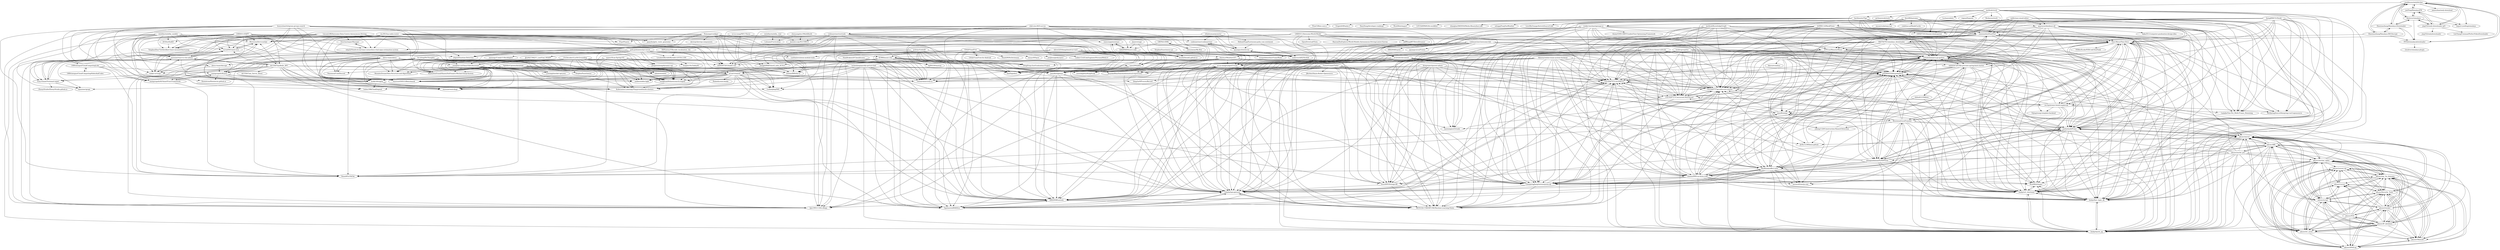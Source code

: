 digraph G {
"karldoenitz/Tigo" -> "wdsqjq/FengYunWeather" ["e"=1]
"karldoenitz/Tigo" -> "gaarason/database-all"
"karldoenitz/Tigo" -> "LoveMyOrange/ActivitiSourceCode" ["e"=1]
"karldoenitz/Tigo" -> "LujiaJin/One-Pot_Multi-Frame_Denoising" ["e"=1]
"karldoenitz/Tigo" -> "1095071913/maozi-cloud-parent" ["e"=1]
"karldoenitz/Tigo" -> "xiaoxiaolulu/EasyPost"
"karldoenitz/Tigo" -> "Theo-Messi/Theo-Docs"
"karldoenitz/Tigo" -> "FlowCI/flow-core-x" ["e"=1]
"karldoenitz/Tigo" -> "jushahulian/java-go-python"
"karldoenitz/Tigo" -> "joybio/multiPrime"
"karldoenitz/Tigo" -> "OriginQ/QPanda-2" ["e"=1]
"karldoenitz/Tigo" -> "DasyDong/developer-roadmap" ["e"=1]
"karldoenitz/Tigo" -> "WishMelz/imgurl" ["e"=1]
"karldoenitz/Tigo" -> "LOUSANPANG/fe-workflow" ["e"=1]
"karldoenitz/Tigo" -> "zhanghao5683934/Meihu-Beautyface-sdk" ["e"=1]
"joelYing/XimalayaFM" -> "hkslover/ximalaya"
"joelYing/XimalayaFM" -> "import-yuefeng/ximalaya"
"joelYing/XimalayaFM" -> "jing332/xmly-downloader-qt5"
"joelYing/XimalayaFM" -> "smallmuou/xmlyfetcher"
"Nomango/configor" -> "uanu2002/JSQ"
"Nomango/configor" -> "LinHanlove/atom-module-tools" ["e"=1]
"Nomango/configor" -> "skrstop/skrstop-components" ["e"=1]
"Nomango/configor" -> "lijie19951118/Li-Blogs"
"Nomango/configor" -> "whp22/Emotion-Detection"
"Nomango/configor" -> "haoxiangxu23/stado"
"Nomango/configor" -> "DengFeng-Zuo/Graduation-Project"
"Nomango/configor" -> "wb04307201/loader-util"
"Nomango/configor" -> "YonghaoZhao722/distilbert-base-uncased-finetuning"
"Nomango/configor" -> "91po/91porn"
"Nomango/configor" -> "admln/membot"
"Nomango/configor" -> "WwwwwyDev/crawlipt"
"Nomango/configor" -> "codematrixer/codematrixer"
"Nomango/configor" -> "fl1906/music-city"
"Nomango/configor" -> "xinnian999/elin-ui"
"smallmuou/xmlyfetcher" -> "hkslover/ximalaya"
"smallmuou/xmlyfetcher" -> "joelYing/XimalayaFM"
"smallmuou/xmlyfetcher" -> "Diaoxiaozhang/Ximalaya-Downloader"
"smallmuou/xmlyfetcher" -> "FEYeh/ximalayadownloader"
"smallmuou/xmlyfetcher" -> "jing332/xmly-downloader-qt5"
"smallmuou/xmlyfetcher" -> "Diaoxiaozhang/Ximalaya-XM-Decrypt"
"smallmuou/xmlyfetcher" -> "jameszhan/xmly-download"
"smallmuou/xmlyfetcher" -> "844704781/ximalaya_downloader"
"smallmuou/xmlyfetcher" -> "import-yuefeng/ximalaya"
"hkslover/ximalaya" -> "joelYing/XimalayaFM"
"hkslover/ximalaya" -> "smallmuou/xmlyfetcher"
"hkslover/ximalaya" -> "jing332/xmly-downloader-qt5"
"hkslover/ximalaya" -> "FEYeh/ximalayadownloader"
"hkslover/ximalaya" -> "Diaoxiaozhang/Ximalaya-Downloader"
"hkslover/ximalaya" -> "import-yuefeng/ximalaya"
"1989chenguo/CloudComputingLabs" -> "mainpropath/AI-java"
"1989chenguo/CloudComputingLabs" -> "mainpropath/AI-SmartFuse-Framework"
"1989chenguo/CloudComputingLabs" -> "8xmx8/GuTikTok"
"1989chenguo/CloudComputingLabs" -> "1989chenguo/CloudComputingSlidesAndCodes"
"myhhub/KnowledgeGraph" -> "sci-m-wang/LangGPT-tools"
"myhhub/KnowledgeGraph" -> "xiaoxiaolulu/EasyPost"
"myhhub/KnowledgeGraph" -> "joybio/multiPrime"
"myhhub/KnowledgeGraph" -> "jy02404353/btcposbal2csv"
"myhhub/KnowledgeGraph" -> "jushahulian/java-go-python"
"myhhub/KnowledgeGraph" -> "xinnian999/vue-form-craft"
"myhhub/KnowledgeGraph" -> "Theo-Messi/Theo-Docs"
"myhhub/KnowledgeGraph" -> "1321928757/go-web-wire-starter"
"myhhub/KnowledgeGraph" -> "Sword0916/wings-fill"
"myhhub/KnowledgeGraph" -> "1321928757/1321928757"
"myhhub/KnowledgeGraph" -> "1321928757/Concurrent-MulThread"
"myhhub/KnowledgeGraph" -> "binbjz/tpcds_pg"
"myhhub/KnowledgeGraph" -> "ZTFtrue/MonsterMusic"
"myhhub/KnowledgeGraph" -> "ChangxingJiang/metasequoia-sql"
"myhhub/KnowledgeGraph" -> "binbjz/url_shortener"
"gaarason/database-all" -> "joybio/multiPrime"
"gaarason/database-all" -> "xiaoxiaolulu/EasyPost"
"gaarason/database-all" -> "LujiaJin/One-Pot_Multi-Frame_Denoising" ["e"=1]
"gaarason/database-all" -> "1095071913/maozi-cloud-parent" ["e"=1]
"gaarason/database-all" -> "Theo-Messi/Theo-Docs"
"gaarason/database-all" -> "jushahulian/java-go-python"
"gaarason/database-all" -> "binbjz/tpcds_pg"
"gaarason/database-all" -> "binbjz/url_shortener"
"gaarason/database-all" -> "chinapandaman/PyPDFForm"
"gaarason/database-all" -> "jy02404353/btcposbal2csv"
"gaarason/database-all" -> "binbjz/fast_login_db"
"gaarason/database-all" -> "kaka3511/computer-graduation-design-idea" ["e"=1]
"gaarason/database-all" -> "BizSpringSource/bizspring-vue3-opensource" ["e"=1]
"gaarason/database-all" -> "WeiWenda/effect-note"
"gaarason/database-all" -> "xinnian999/vue-form-craft"
"1989chenguo/CloudComputingSlidesAndCodes" -> "1989chenguo/CloudComputingLabs"
"jing332/xmly-downloader-qt5" -> "hkslover/ximalaya"
"jing332/xmly-downloader-qt5" -> "joelYing/XimalayaFM"
"jing332/xmly-downloader-qt5" -> "smallmuou/xmlyfetcher"
"jing332/xmly-downloader-qt5" -> "jing332/xmlydownloader"
"jing332/xmly-downloader-qt5" -> "LiuChangFreeman/PerfectVideoDownloader" ["e"=1]
"jianzfb/eagleeye" -> "Sukidal/api-gateway"
"jianzfb/eagleeye" -> "08820048/untools"
"jianzfb/eagleeye" -> "lijie19951118/Li-Blogs"
"jianzfb/eagleeye" -> "Yigehaoren8848/live"
"jianzfb/eagleeye" -> "sci-m-wang/LangGPT-tools"
"jianzfb/eagleeye" -> "MITSUKI-CYBERPUNK/Machine-Learning-Notes"
"jianzfb/eagleeye" -> "1321928757/1321928757"
"chinapandaman/PyPDFForm" -> "binbjz/tpcds_pg"
"chinapandaman/PyPDFForm" -> "jy02404353/btcposbal2csv"
"chinapandaman/PyPDFForm" -> "joybio/multiPrime"
"chinapandaman/PyPDFForm" -> "binbjz/url_shortener"
"chinapandaman/PyPDFForm" -> "binbjz/fast_login_db"
"chinapandaman/PyPDFForm" -> "jushahulian/java-go-python"
"chinapandaman/PyPDFForm" -> "Theo-Messi/Theo-Docs"
"chinapandaman/PyPDFForm" -> "WeiWenda/effect-note"
"chinapandaman/PyPDFForm" -> "Illusionna/LocalTransfer"
"chinapandaman/PyPDFForm" -> "1321928757/go-web-wire-starter"
"chinapandaman/PyPDFForm" -> "1321928757/1321928757"
"chinapandaman/PyPDFForm" -> "xinnian999/vue-form-craft"
"chinapandaman/PyPDFForm" -> "adysec/mirror"
"chinapandaman/PyPDFForm" -> "jianzfb/antgo"
"chinapandaman/PyPDFForm" -> "ChangxingJiang/metasequoia-sql"
"zalify/easy-email-editor" -> "joybio/multiPrime"
"zalify/easy-email-editor" -> "binbjz/tpcds_pg"
"zalify/easy-email-editor" -> "jushahulian/java-go-python"
"zalify/easy-email-editor" -> "binbjz/url_shortener"
"zalify/easy-email-editor" -> "jy02404353/btcposbal2csv"
"zalify/easy-email-editor" -> "Theo-Messi/Theo-Docs"
"zalify/easy-email-editor" -> "chinapandaman/PyPDFForm"
"zalify/easy-email-editor" -> "binbjz/fast_login_db"
"zalify/easy-email-editor" -> "WeiWenda/effect-note"
"zalify/easy-email-editor" -> "xinnian999/vue-form-craft"
"zalify/easy-email-editor" -> "xiaoxiaolulu/EasyPost"
"zalify/easy-email-editor" -> "gaarason/database-all"
"zalify/easy-email-editor" -> "adysec/mirror"
"zalify/easy-email-editor" -> "ChangxingJiang/metasequoia-sql"
"zalify/easy-email-editor" -> "ZTFtrue/MonsterMusic"
"abess-team/abess" -> "abess-team/skscope"
"abess-team/abess" -> "8xmx8/GuTikTok"
"abess-team/abess" -> "mainpropath/AI-java"
"abess-team/abess" -> "MoonforDream/Data-Structure-and-Algorithms"
"abess-team/abess" -> "Nanomoa/CozeDiscord"
"abess-team/abess" -> "Kubernetes-Learning-Playground/multi-clusters"
"abess-team/abess" -> "ShawnNotFound/ShawnNotFound-s-Wechat-Emoji-System"
"abess-team/abess" -> "wanghuan9/elasticsearch-engine"
"abess-team/abess" -> "mainpropath/AI-SmartFuse-Framework"
"abess-team/abess" -> "StephenFaust/nexus"
"abess-team/abess" -> "in1nit1t/uniref"
"abess-team/abess" -> "onresize/web-blogs"
"abess-team/abess" -> "nodite/nodite-light"
"abess-team/abess" -> "starriver030515/Benchmark"
"abess-team/abess" -> "rottenronin/cresh-ui"
"FEYeh/ximalayadownloader" -> "cloudroc/ximalaya-plugin"
"FEYeh/ximalayadownloader" -> "smallmuou/xmlyfetcher"
"drl990114/MarkFlowy" -> "1321928757/go-web-wire-starter"
"drl990114/MarkFlowy" -> "1321928757/Concurrent-MulThread"
"drl990114/MarkFlowy" -> "jy02404353/btcposbal2csv"
"drl990114/MarkFlowy" -> "jianzfb/antgo"
"drl990114/MarkFlowy" -> "Theo-Messi/Theo-Docs"
"drl990114/MarkFlowy" -> "1321928757/1321928757"
"drl990114/MarkFlowy" -> "jushahulian/java-go-python"
"drl990114/MarkFlowy" -> "Illusionna/LocalTransfer"
"drl990114/MarkFlowy" -> "ChangxingJiang/metasequoia-sql"
"drl990114/MarkFlowy" -> "we-lsp/atomic-bomb-engine-py"
"drl990114/MarkFlowy" -> "xiaoxiaolulu/EasyPost"
"drl990114/MarkFlowy" -> "sci-m-wang/LangGPT-tools"
"drl990114/MarkFlowy" -> "MITSUKI-CYBERPUNK/Machine-Learning-Notes"
"drl990114/MarkFlowy" -> "binbjz/fast_login_db"
"drl990114/MarkFlowy" -> "binbjz/tpcds_pg"
"teodevgroup/teo" -> "1321928757/1321928757"
"teodevgroup/teo" -> "Sword0916/wings-fill"
"teodevgroup/teo" -> "1321928757/go-web-wire-starter"
"teodevgroup/teo" -> "jy02404353/btcposbal2csv"
"teodevgroup/teo" -> "Sukidal/api-gateway"
"teodevgroup/teo" -> "xinnian999/vue-form-craft"
"teodevgroup/teo" -> "1321928757/Concurrent-MulThread"
"teodevgroup/teo" -> "binbjz/tpcds_pg"
"teodevgroup/teo" -> "joybio/multiPrime"
"teodevgroup/teo" -> "ChangxingJiang/metasequoia-sql"
"teodevgroup/teo" -> "jushahulian/java-go-python"
"teodevgroup/teo" -> "binbjz/url_shortener"
"teodevgroup/teo" -> "MITSUKI-CYBERPUNK/Machine-Learning-Notes"
"teodevgroup/teo" -> "08820048/untools"
"teodevgroup/teo" -> "binbjz/fast_login_db"
"wb04307201/file-preview-spring-boot-starter" -> "jy02404353/btcposbal2csv"
"wb04307201/file-preview-spring-boot-starter" -> "binbjz/tpcds_pg"
"wb04307201/file-preview-spring-boot-starter" -> "WishMelz/imgur"
"wb04307201/file-preview-spring-boot-starter" -> "jushahulian/java-go-python"
"wb04307201/file-preview-spring-boot-starter" -> "binbjz/url_shortener"
"wb04307201/file-preview-spring-boot-starter" -> "8xmx8/GuTikTok"
"wb04307201/file-preview-spring-boot-starter" -> "shihuili1218/klein"
"wb04307201/file-preview-spring-boot-starter" -> "binbjz/fast_login_db"
"wb04307201/file-preview-spring-boot-starter" -> "1321928757/go-web-wire-starter"
"wb04307201/file-preview-spring-boot-starter" -> "jasonsoft/nestjs-seq"
"wb04307201/file-preview-spring-boot-starter" -> "WeiWenda/effect-note"
"wb04307201/file-preview-spring-boot-starter" -> "ChangxingJiang/metasequoia-sql"
"WeiWenda/effect-note" -> "binbjz/url_shortener"
"WeiWenda/effect-note" -> "jy02404353/btcposbal2csv"
"WeiWenda/effect-note" -> "binbjz/tpcds_pg"
"WeiWenda/effect-note" -> "binbjz/fast_login_db"
"WeiWenda/effect-note" -> "1321928757/1321928757"
"WeiWenda/effect-note" -> "jasonsoft/nestjs-seq"
"WeiWenda/effect-note" -> "WishMelz/imgur"
"WeiWenda/effect-note" -> "ChangxingJiang/metasequoia-sql"
"WeiWenda/effect-note" -> "xinnian999/vue-form-craft"
"WeiWenda/effect-note" -> "Sukidal/api-gateway"
"WeiWenda/effect-note" -> "08820048/untools"
"WeiWenda/effect-note" -> "jushahulian/java-go-python"
"WeiWenda/effect-note" -> "Yigehaoren8848/live"
"WeiWenda/effect-note" -> "1321928757/go-web-wire-starter"
"WeiWenda/effect-note" -> "8xmx8/GuTikTok"
"shihuili1218/klein" -> "8xmx8/GuTikTok"
"shihuili1218/klein" -> "wb04307201/file-preview-spring-boot-starter"
"shihuili1218/klein" -> "WishMelz/imgur"
"ischenliang/quickly-picture-bed" -> "in1nit1t/uniref"
"ischenliang/quickly-picture-bed" -> "nodite/nodite-light"
"ischenliang/quickly-picture-bed" -> "starriver030515/Benchmark"
"ischenliang/quickly-picture-bed" -> "binbjz/url_shortener"
"ischenliang/quickly-picture-bed" -> "mzdk100/rigela"
"ischenliang/quickly-picture-bed" -> "binbjz/fast_login_db"
"ischenliang/quickly-picture-bed" -> "binbjz/tpcds_pg"
"ischenliang/quickly-picture-bed" -> "Yigehaoren8848/live"
"ischenliang/quickly-picture-bed" -> "wanghuan9/elasticsearch-engine"
"ischenliang/quickly-picture-bed" -> "08820048/untools"
"ischenliang/quickly-picture-bed" -> "mainpropath/AI-java"
"ischenliang/quickly-picture-bed" -> "Kubernetes-Learning-Playground/multi-clusters"
"ischenliang/quickly-picture-bed" -> "Sukidal/api-gateway"
"ischenliang/quickly-picture-bed" -> "1321928757/Concurrent-MulThread"
"ischenliang/quickly-picture-bed" -> "Sword0916/wings-fill"
"abess-team/skscope" -> "mainpropath/AI-java"
"abess-team/skscope" -> "8xmx8/GuTikTok"
"BeardedManZhao/mathematical-expression" -> "Sukidal/api-gateway"
"BeardedManZhao/mathematical-expression" -> "rottenronin/cresh-ui"
"vanker-x/visapi" -> "Levix0501/next-woo"
"vanker-x/visapi" -> "onresize/react-ts-vite-admin"
"vanker-x/visapi" -> "Easy-Email-Pro/smart-mjml"
"vanker-x/visapi" -> "WwwwwyDev/crawlipt"
"vanker-x/visapi" -> "mzdk100/rigela"
"joybio/multiPrime" -> "binbjz/tpcds_pg"
"joybio/multiPrime" -> "binbjz/url_shortener"
"joybio/multiPrime" -> "binbjz/fast_login_db"
"joybio/multiPrime" -> "jy02404353/btcposbal2csv"
"joybio/multiPrime" -> "jushahulian/java-go-python"
"joybio/multiPrime" -> "chinapandaman/PyPDFForm"
"joybio/multiPrime" -> "xinnian999/vue-form-craft"
"joybio/multiPrime" -> "WeiWenda/effect-note"
"joybio/multiPrime" -> "1321928757/1321928757"
"joybio/multiPrime" -> "WishMelz/imgur"
"joybio/multiPrime" -> "ChangxingJiang/metasequoia-sql"
"joybio/multiPrime" -> "Theo-Messi/Theo-Docs"
"joybio/multiPrime" -> "adysec/mirror"
"joybio/multiPrime" -> "xiaoxiaolulu/EasyPost"
"joybio/multiPrime" -> "Sword0916/wings-fill"
"eldaduzman/pymeter" -> "iguangyu/text2cron"
"eldaduzman/pymeter" -> "underworld02/SecKill"
"eldaduzman/pymeter" -> "HeliumPeng/Eastmoney.guba.com-sentiment"
"eldaduzman/pymeter" -> "codematrixer/codematrixer"
"eldaduzman/pymeter" -> "xinnian999/elin-ui"
"in1nit1t/uniref" -> "mzdk100/rigela"
"in1nit1t/uniref" -> "LiuXianJing/IMS"
"in1nit1t/uniref" -> "onresize/web-blogs"
"in1nit1t/uniref" -> "starriver030515/Benchmark"
"in1nit1t/uniref" -> "Yigehaoren8848/live"
"in1nit1t/uniref" -> "hubin1986/TaskDepend"
"in1nit1t/uniref" -> "08820048/untools"
"in1nit1t/uniref" -> "Kubernetes-Learning-Playground/multi-clusters"
"in1nit1t/uniref" -> "Sukidal/api-gateway"
"in1nit1t/uniref" -> "wanghuan9/elasticsearch-engine"
"in1nit1t/uniref" -> "rottenronin/cresh-ui"
"in1nit1t/uniref" -> "nodite/nodite-light"
"in1nit1t/uniref" -> "ZhahaSy/sutu-hooks"
"in1nit1t/uniref" -> "1321928757/1321928757"
"in1nit1t/uniref" -> "Qingche9/ProcessRecord"
"wanghuan9/elasticsearch-engine" -> "Kubernetes-Learning-Playground/multi-clusters"
"AutoMQ/automq" -> "1321928757/Concurrent-MulThread"
"AutoMQ/automq" -> "1095071913/maozi-cloud-parent" ["e"=1]
"AutoMQ/automq" -> "LujiaJin/One-Pot_Multi-Frame_Denoising" ["e"=1]
"AutoMQ/automq" -> "we-lsp/atomic-bomb-engine-py"
"AutoMQ/automq" -> "BizSpringSource/bizspring-vue3-opensource" ["e"=1]
"AutoMQ/automq" -> "rookie-luochao/openapi-ui"
"AutoMQ/automq" -> "Theo-Messi/Theo-Docs"
"AutoMQ/automq" -> "jushahulian/java-go-python"
"AutoMQ/automq" -> "mxsm/rocketmq-rust" ["e"=1]
"AutoMQ/automq" -> "codefuse-ai/ModelCache" ["e"=1]
"AutoMQ/automq" -> "1321928757/go-web-wire-starter"
"AutoMQ/automq" -> "drl990114/MarkFlowy"
"AutoMQ/automq" -> "wvit/web-document"
"AutoMQ/automq" -> "xiaoxiaolulu/EasyPost"
"AutoMQ/automq" -> "sci-m-wang/LangGPT-tools"
"Diaoxiaozhang/Ximalaya-Downloader" -> "Diaoxiaozhang/Ximalaya-XM-Decrypt"
"Diaoxiaozhang/Ximalaya-Downloader" -> "844704781/ximalaya_downloader"
"Diaoxiaozhang/Ximalaya-Downloader" -> "smallmuou/xmlyfetcher"
"Diaoxiaozhang/Ximalaya-Downloader" -> "hkslover/ximalaya"
"Diaoxiaozhang/Ximalaya-Downloader" -> "FEYeh/ximalayadownloader"
"myhhub/stock" -> "LujiaJin/One-Pot_Multi-Frame_Denoising" ["e"=1]
"myhhub/stock" -> "gaarason/database-all"
"myhhub/stock" -> "1095071913/maozi-cloud-parent" ["e"=1]
"myhhub/stock" -> "joybio/multiPrime"
"myhhub/stock" -> "xiaoxiaolulu/EasyPost"
"myhhub/stock" -> "BizSpringSource/bizspring-vue3-opensource" ["e"=1]
"myhhub/stock" -> "Theo-Messi/Theo-Docs"
"myhhub/stock" -> "jushahulian/java-go-python"
"myhhub/stock" -> "pythonstock/stock" ["e"=1]
"myhhub/stock" -> "chinapandaman/PyPDFForm"
"myhhub/stock" -> "karldoenitz/Tigo"
"myhhub/stock" -> "1nchaos/adata" ["e"=1]
"myhhub/stock" -> "sngyai/Sequoia" ["e"=1]
"myhhub/stock" -> "Rockyzsu/stock" ["e"=1]
"myhhub/stock" -> "binbjz/tpcds_pg"
"lining808/CS-Ebook" -> "jushahulian/java-go-python"
"lining808/CS-Ebook" -> "LujiaJin/One-Pot_Multi-Frame_Denoising" ["e"=1]
"lining808/CS-Ebook" -> "xiaoxiaolulu/EasyPost"
"lining808/CS-Ebook" -> "BizSpringSource/bizspring-vue3-opensource" ["e"=1]
"lining808/CS-Ebook" -> "rookie-luochao/openapi-ui"
"lining808/CS-Ebook" -> "wb04307201/file-preview-spring-boot-starter"
"lining808/CS-Ebook" -> "we-lsp/atomic-bomb-engine-py"
"lining808/CS-Ebook" -> "1321928757/Concurrent-MulThread"
"lining808/CS-Ebook" -> "1095071913/maozi-cloud-parent" ["e"=1]
"lining808/CS-Ebook" -> "Theo-Messi/Theo-Docs"
"lining808/CS-Ebook" -> "binbjz/tpcds_pg"
"lining808/CS-Ebook" -> "1321928757/go-web-wire-starter"
"lining808/CS-Ebook" -> "binbjz/url_shortener"
"lining808/CS-Ebook" -> "joybio/multiPrime"
"lining808/CS-Ebook" -> "binbjz/fast_login_db"
"adysec/script" -> "adysec/top_1m_domains"
"adysec/script" -> "adysec/Security_Tools"
"adysec/script" -> "adysec/h1_asset"
"adysec/script" -> "adysec/wechat_sqlite"
"adysec/script" -> "adysec/mirror"
"adysec/script" -> "adysec/IP_database"
"adysec/script" -> "adysec/DNSLog"
"adysec/script" -> "adysec/OllamaR"
"adysec/script" -> "adysec/tracker"
"adysec/script" -> "adysec/ARL"
"adysec/script" -> "adysec/cursor"
"adysec/script" -> "adysec/cursor-vip"
"xiaoxiaolulu/EasyPost" -> "jushahulian/java-go-python"
"xiaoxiaolulu/EasyPost" -> "LujiaJin/One-Pot_Multi-Frame_Denoising" ["e"=1]
"xiaoxiaolulu/EasyPost" -> "jy02404353/btcposbal2csv"
"xiaoxiaolulu/EasyPost" -> "wb04307201/file-preview-spring-boot-starter"
"xiaoxiaolulu/EasyPost" -> "joybio/multiPrime"
"xiaoxiaolulu/EasyPost" -> "binbjz/tpcds_pg"
"xiaoxiaolulu/EasyPost" -> "mainpropath/AI-java"
"xiaoxiaolulu/EasyPost" -> "binbjz/url_shortener"
"xiaoxiaolulu/EasyPost" -> "Theo-Messi/Theo-Docs"
"xiaoxiaolulu/EasyPost" -> "binbjz/fast_login_db"
"xiaoxiaolulu/EasyPost" -> "1321928757/Concurrent-MulThread"
"xiaoxiaolulu/EasyPost" -> "Sword0916/wings-fill"
"xiaoxiaolulu/EasyPost" -> "1321928757/go-web-wire-starter"
"xiaoxiaolulu/EasyPost" -> "xinnian999/vue-form-craft"
"xiaoxiaolulu/EasyPost" -> "ZTFtrue/MonsterMusic"
"WishMelz/imgur" -> "binbjz/url_shortener"
"binbjz/tpcds_pg" -> "binbjz/url_shortener"
"binbjz/tpcds_pg" -> "binbjz/fast_login_db"
"binbjz/tpcds_pg" -> "WishMelz/imgur"
"binbjz/tpcds_pg" -> "jy02404353/btcposbal2csv"
"Theo-Messi/Theo-Docs" -> "Illusionna/LocalTransfer"
"Theo-Messi/Theo-Docs" -> "PZXforXcode/PZXCodeTextField" ["e"=1]
"Theo-Messi/Theo-Docs" -> "jy02404353/btcposbal2csv"
"Theo-Messi/Theo-Docs" -> "jianzfb/antgo"
"Theo-Messi/Theo-Docs" -> "ZTFtrue/MonsterMusic"
"Theo-Messi/Theo-Docs" -> "jushahulian/java-go-python"
"Theo-Messi/Theo-Docs" -> "binbjz/tpcds_pg"
"Theo-Messi/Theo-Docs" -> "we-lsp/atomic-bomb-engine-py"
"Theo-Messi/Theo-Docs" -> "joybio/multiPrime"
"Theo-Messi/Theo-Docs" -> "chinapandaman/PyPDFForm"
"Theo-Messi/Theo-Docs" -> "1321928757/go-web-wire-starter"
"Theo-Messi/Theo-Docs" -> "binbjz/url_shortener"
"Theo-Messi/Theo-Docs" -> "52jing/wang-template-backend" ["e"=1]
"Theo-Messi/Theo-Docs" -> "BizSpringSource/bizspring-vue3-opensource" ["e"=1]
"Theo-Messi/Theo-Docs" -> "binbjz/fast_login_db"
"Diaoxiaozhang/Ximalaya-XM-Decrypt" -> "Diaoxiaozhang/Ximalaya-Downloader"
"Diaoxiaozhang/Ximalaya-XM-Decrypt" -> "844704781/ximalaya_downloader"
"Diaoxiaozhang/Ximalaya-XM-Decrypt" -> "smallmuou/xmlyfetcher"
"Diaoxiaozhang/Ximalaya-XM-Decrypt" -> "FEYeh/ximalayadownloader"
"houyushan/telegram-groups-search" -> "mainpropath/AI-java"
"houyushan/telegram-groups-search" -> "mainpropath/AI-SmartFuse-Framework"
"houyushan/telegram-groups-search" -> "Howietron/Howietron.github.io"
"houyushan/telegram-groups-search" -> "abess-team/skscope"
"houyushan/telegram-groups-search" -> "8xmx8/GuTikTok"
"houyushan/telegram-groups-search" -> "xiaoxiaolulu/EasyPost"
"houyushan/telegram-groups-search" -> "Kubernetes-Learning-Playground/multi-clusters"
"houyushan/telegram-groups-search" -> "Nanomoa/CozeDiscord"
"houyushan/telegram-groups-search" -> "ShawnNotFound/ShawnNotFound-s-Wechat-Emoji-System"
"houyushan/telegram-groups-search" -> "wanghuan9/elasticsearch-engine"
"houyushan/telegram-groups-search" -> "MoonforDream/Data-Structure-and-Algorithms"
"houyushan/telegram-groups-search" -> "starriver030515/Benchmark"
"houyushan/telegram-groups-search" -> "jushahulian/java-go-python"
"houyushan/telegram-groups-search" -> "onresize/web-blogs"
"houyushan/telegram-groups-search" -> "1989chenguo/CloudComputingLabs"
"dymproject/purest-admin" -> "jy02404353/btcposbal2csv"
"dymproject/purest-admin" -> "jasonsoft/nestjs-seq"
"dymproject/purest-admin" -> "BeardedManZhao/mathematical-expression"
"dymproject/purest-admin" -> "ChangxingJiang/metasequoia-sql"
"dymproject/purest-admin" -> "Sukidal/api-gateway"
"dymproject/purest-admin" -> "wwwAngHua/KingStudy"
"dymproject/purest-admin" -> "1321928757/1321928757"
"dymproject/purest-admin" -> "WeiWenda/effect-note"
"dymproject/purest-admin" -> "08820048/untools"
"dymproject/purest-admin" -> "Sword0916/wings-fill"
"dymproject/purest-admin" -> "MITSUKI-CYBERPUNK/Machine-Learning-Notes"
"sci-m-wang/NEU-Thesis" -> "xinnian999/elin-ui"
"sci-m-wang/NEU-Thesis" -> "panyiho/getx_route_generator"
"sci-m-wang/NEU-Thesis" -> "lisuid2/lisuid2.github.io"
"sci-m-wang/NEU-Thesis" -> "jiangjh0908/Yolov8_with_DCNv3"
"GRIT621/DML" -> "chensimian/My-Box"
"GRIT621/DML" -> "QAQDFAFD/save-code"
"xiansongq/minimpsi" -> "lisuid2/lisuid2.github.io"
"xiansongq/minimpsi" -> "QAQDFAFD/save-code"
"StephenFaust/nexus-go" -> "lisuid2/lisuid2.github.io"
"freechar/paperManager" -> "whp22/VitaSi-A-real-time-contactless-vital-signs-estimation-system"
"freechar/paperManager" -> "whp22/Emotion-Detection"
"iguangyu/text2cron" -> "underworld02/SecKill"
"iguangyu/text2cron" -> "codematrixer/codematrixer"
"we-lsp/atomic-bomb-engine-py" -> "1321928757/Concurrent-MulThread"
"we-lsp/atomic-bomb-engine-py" -> "1321928757/go-web-wire-starter"
"we-lsp/atomic-bomb-engine-py" -> "Theo-Messi/Theo-Docs"
"we-lsp/atomic-bomb-engine-py" -> "jushahulian/java-go-python"
"we-lsp/atomic-bomb-engine-py" -> "BizSpringSource/bizspring-vue3-opensource" ["e"=1]
"we-lsp/atomic-bomb-engine-py" -> "jianzfb/antgo"
"we-lsp/atomic-bomb-engine-py" -> "binbjz/tpcds_pg"
"we-lsp/atomic-bomb-engine-py" -> "jy02404353/btcposbal2csv"
"we-lsp/atomic-bomb-engine-py" -> "binbjz/url_shortener"
"we-lsp/atomic-bomb-engine-py" -> "52jing/wang-template-backend" ["e"=1]
"we-lsp/atomic-bomb-engine-py" -> "LujiaJin/One-Pot_Multi-Frame_Denoising" ["e"=1]
"we-lsp/atomic-bomb-engine-py" -> "binbjz/fast_login_db"
"pwh-pwh/aiwechat-vercel" -> "wb04307201/loader-util"
"pwh-pwh/aiwechat-vercel" -> "Yongxin-Hu/TabbyKV"
"pwh-pwh/aiwechat-vercel" -> "Easy-Email-Pro/smart-mjml"
"pwh-pwh/aiwechat-vercel" -> "nodite/nodite-light"
"pwh-pwh/aiwechat-vercel" -> "atpuxiner/grapi" ["e"=1]
"pwh-pwh/aiwechat-vercel" -> "1321928757/Concurrent-MulThread"
"pwh-pwh/aiwechat-vercel" -> "jiaxiangc/ComfyUI-ResAdapter" ["e"=1]
"pwh-pwh/aiwechat-vercel" -> "LocalizedKorabli/Korabli-LESTA-L10N"
"pwh-pwh/aiwechat-vercel" -> "starriver030515/Benchmark"
"pwh-pwh/aiwechat-vercel" -> "pengweizhong/dynamic-sql"
"pwh-pwh/aiwechat-vercel" -> "whp22/Emotion-Detection"
"pwh-pwh/aiwechat-vercel" -> "JJLi0427/MQTT_LostFind_WXAPP" ["e"=1]
"pwh-pwh/aiwechat-vercel" -> "mainpropath/AI-java"
"pwh-pwh/aiwechat-vercel" -> "jushahulian/java-go-python"
"pwh-pwh/aiwechat-vercel" -> "1321928757/go-web-wire-starter"
"zk1556/TinyRedis_RPC" -> "Levix0501/next-woo"
"zk1556/TinyRedis_RPC" -> "onresize/react-ts-vite-admin"
"zk1556/TinyRedis_RPC" -> "Easy-Email-Pro/smart-mjml"
"zk1556/TinyRedis_RPC" -> "vanker-x/visapi"
"zk1556/TinyRedis_RPC" -> "WwwwwyDev/crawlipt"
"zk1556/TinyRedis_RPC" -> "mzdk100/rigela"
"zk1556/TinyRedis_RPC" -> "in1nit1t/uniref"
"zk1556/TinyRedis_RPC" -> "zk1556/Chat_Server_Boost" ["e"=1]
"zk1556/TinyRedis_RPC" -> "starriver030515/Benchmark"
"zk1556/TinyRedis_RPC" -> "Kubernetes-Learning-Playground/multi-clusters"
"zk1556/TinyRedis_RPC" -> "jianzfb/eagleeye"
"zk1556/TinyRedis_RPC" -> "atpuxiner/grapi" ["e"=1]
"zk1556/TinyRedis_RPC" -> "Yigehaoren8848/live"
"zk1556/TinyRedis_RPC" -> "binbjz/url_shortener"
"zk1556/TinyRedis_RPC" -> "08820048/untools"
"mainpropath/AI-SmartFuse-Framework" -> "mainpropath/AI-java"
"mainpropath/AI-SmartFuse-Framework" -> "8xmx8/GuTikTok"
"vm-001/lua-radix-router" -> "wb04307201/loader-util"
"vm-001/lua-radix-router" -> "hubin1986/TaskDepend"
"vm-001/lua-radix-router" -> "mzdk100/rigela"
"vm-001/lua-radix-router" -> "LiuXianJing/IMS"
"vm-001/lua-radix-router" -> "rottenronin/cresh-ui"
"vm-001/lua-radix-router" -> "YonghaoZhao722/distilbert-base-uncased-finetuning"
"vm-001/lua-radix-router" -> "onresize/web-blogs"
"vm-001/lua-radix-router" -> "pengweizhong/dynamic-sql"
"vm-001/lua-radix-router" -> "panyiho/getx_route_generator"
"vm-001/lua-radix-router" -> "jianzfb/eagleeye"
"vm-001/lua-radix-router" -> "Levix0501/next-woo"
"vm-001/lua-radix-router" -> "lijie19951118/Li-Blogs"
"vm-001/lua-radix-router" -> "WwwwwyDev/crawlipt"
"vm-001/lua-radix-router" -> "uanu2002/JSQ"
"vm-001/lua-radix-router" -> "whp22/VitaSi-A-real-time-contactless-vital-signs-estimation-system"
"Lambdua/openai4j" -> "jy02404353/btcposbal2csv"
"Lambdua/openai4j" -> "jasonsoft/nestjs-seq"
"Lambdua/openai4j" -> "JetXu-LLM/llama-github"
"Lambdua/openai4j" -> "ChangxingJiang/metasequoia-sql"
"Lambdua/openai4j" -> "yihong1120/Construction-Hazard-Detection"
"Lambdua/openai4j" -> "WishMelz/imgur"
"Lambdua/openai4j" -> "binbjz/url_shortener"
"Lambdua/openai4j" -> "binbjz/tpcds_pg"
"Lambdua/openai4j" -> "binbjz/fast_login_db"
"Lambdua/openai4j" -> "adysec/mirror"
"Lambdua/openai4j" -> "wb04307201/file-preview-spring-boot-starter"
"Lambdua/openai4j" -> "1321928757/1321928757"
"Lambdua/openai4j" -> "WeiWenda/effect-note"
"Lambdua/openai4j" -> "likavn/eventbus" ["e"=1]
"Lambdua/openai4j" -> "xinnian999/vue-form-craft"
"xinnian999/vue-form-craft" -> "binbjz/tpcds_pg"
"xinnian999/vue-form-craft" -> "binbjz/url_shortener"
"xinnian999/vue-form-craft" -> "binbjz/fast_login_db"
"xinnian999/vue-form-craft" -> "jy02404353/btcposbal2csv"
"xinnian999/vue-form-craft" -> "WeiWenda/effect-note"
"xinnian999/vue-form-craft" -> "WishMelz/imgur"
"xinnian999/vue-form-craft" -> "jasonsoft/nestjs-seq"
"xinnian999/vue-form-craft" -> "1321928757/1321928757"
"xinnian999/vue-form-craft" -> "ChangxingJiang/metasequoia-sql"
"xinnian999/vue-form-craft" -> "Sword0916/wings-fill"
"xinnian999/vue-form-craft" -> "joybio/multiPrime"
"xinnian999/vue-form-craft" -> "Sukidal/api-gateway"
"xinnian999/vue-form-craft" -> "jushahulian/java-go-python"
"xinnian999/vue-form-craft" -> "1321928757/go-web-wire-starter"
"xinnian999/vue-form-craft" -> "jianzfb/antgo"
"binbjz/fast_login_db" -> "binbjz/url_shortener"
"binbjz/fast_login_db" -> "binbjz/tpcds_pg"
"binbjz/fast_login_db" -> "WishMelz/imgur"
"jushahulian/java-go-python" -> "binbjz/tpcds_pg"
"jushahulian/java-go-python" -> "binbjz/url_shortener"
"jushahulian/java-go-python" -> "binbjz/fast_login_db"
"jushahulian/java-go-python" -> "1321928757/go-web-wire-starter"
"jushahulian/java-go-python" -> "jy02404353/btcposbal2csv"
"jushahulian/java-go-python" -> "1321928757/Concurrent-MulThread"
"jushahulian/java-go-python" -> "WeiWenda/effect-note"
"jushahulian/java-go-python" -> "joybio/multiPrime"
"jushahulian/java-go-python" -> "wb04307201/file-preview-spring-boot-starter"
"jushahulian/java-go-python" -> "xiaoxiaolulu/EasyPost"
"jushahulian/java-go-python" -> "xinnian999/vue-form-craft"
"jushahulian/java-go-python" -> "jianzfb/antgo"
"jushahulian/java-go-python" -> "Theo-Messi/Theo-Docs"
"jushahulian/java-go-python" -> "chinapandaman/PyPDFForm"
"jushahulian/java-go-python" -> "1321928757/1321928757"
"yihong1120/Construction-Hazard-Detection" -> "jy02404353/btcposbal2csv"
"yihong1120/Construction-Hazard-Detection" -> "JetXu-LLM/llama-github"
"yihong1120/Construction-Hazard-Detection" -> "jasonsoft/nestjs-seq"
"adysec/wechat_sqlite" -> "adysec/Security_Tools"
"adysec/wechat_sqlite" -> "adysec/top_1m_domains"
"adysec/wechat_sqlite" -> "adysec/h1_asset"
"adysec/wechat_sqlite" -> "adysec/script"
"adysec/wechat_sqlite" -> "adysec/mirror"
"adysec/wechat_sqlite" -> "adysec/IP_database"
"adysec/wechat_sqlite" -> "adysec/DNSLog"
"adysec/wechat_sqlite" -> "adysec/OllamaR"
"adysec/wechat_sqlite" -> "adysec/tracker"
"adysec/wechat_sqlite" -> "adysec/ARL"
"adysec/wechat_sqlite" -> "adysec/cursor-vip"
"adysec/wechat_sqlite" -> "adysec/cursor"
"adysec/wechat_sqlite" -> "binbjz/tpcds_pg"
"adysec/wechat_sqlite" -> "jy02404353/btcposbal2csv"
"adysec/wechat_sqlite" -> "ChangxingJiang/metasequoia-sql"
"adysec/mirror" -> "adysec/top_1m_domains"
"adysec/mirror" -> "adysec/Security_Tools"
"adysec/mirror" -> "adysec/h1_asset"
"adysec/mirror" -> "adysec/script"
"adysec/mirror" -> "adysec/wechat_sqlite"
"adysec/mirror" -> "jy02404353/btcposbal2csv"
"adysec/mirror" -> "adysec/ARL"
"adysec/mirror" -> "binbjz/tpcds_pg"
"adysec/mirror" -> "binbjz/fast_login_db"
"adysec/mirror" -> "ChangxingJiang/metasequoia-sql"
"adysec/mirror" -> "binbjz/url_shortener"
"adysec/mirror" -> "WishMelz/imgur"
"adysec/mirror" -> "1321928757/1321928757"
"adysec/mirror" -> "JetXu-LLM/llama-github"
"adysec/mirror" -> "joybio/multiPrime"
"binbjz/url_shortener" -> "binbjz/fast_login_db"
"binbjz/url_shortener" -> "binbjz/tpcds_pg"
"binbjz/url_shortener" -> "WishMelz/imgur"
"binbjz/url_shortener" -> "jy02404353/btcposbal2csv"
"jy02404353/btcposbal2csv" -> "ChangxingJiang/metasequoia-sql"
"jy02404353/btcposbal2csv" -> "1321928757/1321928757"
"adysec/nuclei_poc" -> "adysec/ARL"
"adysec/nuclei_poc" -> "adysec/mirror"
"adysec/nuclei_poc" -> "adysec/h1_asset"
"adysec/nuclei_poc" -> "adysec/top_1m_domains"
"adysec/nuclei_poc" -> "adysec/Security_Tools"
"adysec/nuclei_poc" -> "adysec/script"
"adysec/nuclei_poc" -> "adysec/wechat_sqlite"
"adysec/nuclei_poc" -> "binbjz/tpcds_pg"
"adysec/nuclei_poc" -> "joybio/multiPrime"
"adysec/nuclei_poc" -> "Theo-Messi/Theo-Docs"
"adysec/nuclei_poc" -> "jy02404353/btcposbal2csv"
"adysec/nuclei_poc" -> "binbjz/fast_login_db"
"adysec/nuclei_poc" -> "binbjz/url_shortener"
"adysec/nuclei_poc" -> "chinapandaman/PyPDFForm"
"adysec/nuclei_poc" -> "ChangxingJiang/metasequoia-sql"
"Illusionna/LocalTransfer" -> "Theo-Messi/Theo-Docs"
"Illusionna/LocalTransfer" -> "jianzfb/antgo"
"Illusionna/LocalTransfer" -> "haoxiangxu23/stado"
"Illusionna/LocalTransfer" -> "jy02404353/btcposbal2csv"
"Illusionna/LocalTransfer" -> "1321928757/go-web-wire-starter"
"Illusionna/LocalTransfer" -> "binbjz/tpcds_pg"
"Illusionna/LocalTransfer" -> "WeiWenda/effect-note"
"Illusionna/LocalTransfer" -> "jushahulian/java-go-python"
"Illusionna/LocalTransfer" -> "chinapandaman/PyPDFForm"
"Illusionna/LocalTransfer" -> "binbjz/url_shortener"
"Illusionna/LocalTransfer" -> "binbjz/fast_login_db"
"Illusionna/LocalTransfer" -> "jasonsoft/nestjs-seq"
"Illusionna/LocalTransfer" -> "joybio/multiPrime"
"Illusionna/LocalTransfer" -> "yihong1120/Construction-Hazard-Detection"
"Illusionna/LocalTransfer" -> "adysec/mirror"
"adysec/ARL" -> "adysec/mirror"
"adysec/ARL" -> "adysec/h1_asset"
"adysec/ARL" -> "adysec/top_1m_domains"
"adysec/ARL" -> "adysec/Security_Tools"
"adysec/ARL" -> "adysec/script"
"adysec/ARL" -> "binbjz/tpcds_pg"
"adysec/ARL" -> "jy02404353/btcposbal2csv"
"adysec/ARL" -> "adysec/wechat_sqlite"
"adysec/ARL" -> "binbjz/fast_login_db"
"adysec/ARL" -> "binbjz/url_shortener"
"adysec/ARL" -> "joybio/multiPrime"
"adysec/ARL" -> "adysec/nuclei_poc"
"adysec/ARL" -> "ChangxingJiang/metasequoia-sql"
"adysec/ARL" -> "WeiWenda/effect-note"
"adysec/ARL" -> "Theo-Messi/Theo-Docs"
"LMD0311/Awesome-World-Model" -> "OpenDriveLab/Vista" ["e"=1]
"LMD0311/Awesome-World-Model" -> "vanker-x/visapi"
"LMD0311/Awesome-World-Model" -> "HaoranZhuExplorer/World-Models-Autonomous-Driving-Latest-Survey" ["e"=1]
"LMD0311/Awesome-World-Model" -> "Kubernetes-Learning-Playground/multi-clusters"
"LMD0311/Awesome-World-Model" -> "08820048/untools"
"LMD0311/Awesome-World-Model" -> "Sukidal/api-gateway"
"LMD0311/Awesome-World-Model" -> "jianzfb/eagleeye"
"LMD0311/Awesome-World-Model" -> "JeffWang987/DriveDreamer" ["e"=1]
"LMD0311/Awesome-World-Model" -> "sci-m-wang/LangGPT-tools"
"LMD0311/Awesome-World-Model" -> "MITSUKI-CYBERPUNK/Machine-Learning-Notes"
"LMD0311/Awesome-World-Model" -> "xinnian999/vue-form-craft"
"LMD0311/Awesome-World-Model" -> "wanghao-cst/Omni-VideoAssistant"
"LMD0311/Awesome-World-Model" -> "Yigehaoren8848/live"
"LMD0311/Awesome-World-Model" -> "1321928757/go-web-wire-starter"
"LMD0311/Awesome-World-Model" -> "WwwwwyDev/crawlipt"
"UX-Decoder/LLaVA-Grounding" -> "Kubernetes-Learning-Playground/multi-clusters"
"UX-Decoder/LLaVA-Grounding" -> "in1nit1t/uniref"
"UX-Decoder/LLaVA-Grounding" -> "wanghao-cst/Omni-VideoAssistant"
"UX-Decoder/LLaVA-Grounding" -> "wanghuan9/elasticsearch-engine"
"UX-Decoder/LLaVA-Grounding" -> "starriver030515/Benchmark"
"UX-Decoder/LLaVA-Grounding" -> "nodite/nodite-light"
"UX-Decoder/LLaVA-Grounding" -> "onresize/web-blogs"
"UX-Decoder/LLaVA-Grounding" -> "MoonforDream/Data-Structure-and-Algorithms"
"UX-Decoder/LLaVA-Grounding" -> "mzdk100/rigela"
"UX-Decoder/LLaVA-Grounding" -> "admln/membot"
"UX-Decoder/LLaVA-Grounding" -> "8xmx8/GuTikTok"
"UX-Decoder/LLaVA-Grounding" -> "ShawnNotFound/ShawnNotFound-s-Wechat-Emoji-System"
"UX-Decoder/LLaVA-Grounding" -> "Yigehaoren8848/live"
"UX-Decoder/LLaVA-Grounding" -> "mainpropath/AI-java"
"UX-Decoder/LLaVA-Grounding" -> "08820048/untools"
"LincanLi98/Awesome-Data-Centric-Autonomous-Driving" -> "YonghaoZhao722/distilbert-base-uncased-finetuning"
"LincanLi98/Awesome-Data-Centric-Autonomous-Driving" -> "Kubernetes-Learning-Playground/multi-clusters"
"LincanLi98/Awesome-Data-Centric-Autonomous-Driving" -> "2018cx/SinKD"
"LincanLi98/Awesome-Data-Centric-Autonomous-Driving" -> "Easy-Email-Pro/smart-mjml"
"LincanLi98/Awesome-Data-Centric-Autonomous-Driving" -> "freechar/paperManager"
"LincanLi98/Awesome-Data-Centric-Autonomous-Driving" -> "91po/91porn"
"LincanLi98/Awesome-Data-Centric-Autonomous-Driving" -> "whp22/VitaSi-A-real-time-contactless-vital-signs-estimation-system"
"LincanLi98/Awesome-Data-Centric-Autonomous-Driving" -> "whp22/Emotion-Detection"
"LincanLi98/Awesome-Data-Centric-Autonomous-Driving" -> "Levix0501/next-woo"
"LincanLi98/Awesome-Data-Centric-Autonomous-Driving" -> "panyiho/getx_route_generator"
"LincanLi98/Awesome-Data-Centric-Autonomous-Driving" -> "wanghao-cst/Omni-VideoAssistant"
"LincanLi98/Awesome-Data-Centric-Autonomous-Driving" -> "vanker-x/visapi"
"mainpropath/AI-java" -> "mainpropath/AI-SmartFuse-Framework"
"mainpropath/AI-java" -> "8xmx8/GuTikTok"
"mainpropath/AI-java" -> "Kubernetes-Learning-Playground/multi-clusters"
"mainpropath/AI-java" -> "nodite/nodite-light"
"mainpropath/AI-java" -> "Howietron/Howietron.github.io"
"mainpropath/AI-java" -> "starriver030515/Benchmark"
"rookie-luochao/openapi-ui" -> "1321928757/Concurrent-MulThread"
"rookie-luochao/openapi-ui" -> "1321928757/go-web-wire-starter"
"rookie-luochao/openapi-ui" -> "jushahulian/java-go-python"
"rookie-luochao/openapi-ui" -> "we-lsp/atomic-bomb-engine-py"
"rookie-luochao/openapi-ui" -> "thuiar/GNN-GBDT-Guided-Fast-Optimizing-Framework" ["e"=1]
"rookie-luochao/openapi-ui" -> "mainpropath/AI-java"
"rookie-luochao/openapi-ui" -> "wb04307201/file-preview-spring-boot-starter"
"rookie-luochao/openapi-ui" -> "haoxiangxu23/stado"
"rookie-luochao/openapi-ui" -> "xiaoxiaolulu/EasyPost"
"rookie-luochao/openapi-ui" -> "jianzfb/antgo"
"rookie-luochao/openapi-ui" -> "mainpropath/AI-SmartFuse-Framework"
"rookie-luochao/openapi-ui" -> "wvit/web-document"
"rookie-luochao/openapi-ui" -> "MITSUKI-CYBERPUNK/Machine-Learning-Notes"
"rookie-luochao/openapi-ui" -> "Sukidal/api-gateway"
"rookie-luochao/openapi-ui" -> "1321928757/1321928757"
"everfu/hexo-theme-solitude" -> "jy02404353/btcposbal2csv"
"everfu/hexo-theme-solitude" -> "binbjz/url_shortener"
"everfu/hexo-theme-solitude" -> "1321928757/1321928757"
"everfu/hexo-theme-solitude" -> "binbjz/fast_login_db"
"everfu/hexo-theme-solitude" -> "WeiWenda/effect-note"
"everfu/hexo-theme-solitude" -> "binbjz/tpcds_pg"
"everfu/hexo-theme-solitude" -> "1321928757/go-web-wire-starter"
"everfu/hexo-theme-solitude" -> "ChangxingJiang/metasequoia-sql"
"everfu/hexo-theme-solitude" -> "1321928757/Concurrent-MulThread"
"everfu/hexo-theme-solitude" -> "jushahulian/java-go-python"
"everfu/hexo-theme-solitude" -> "joybio/multiPrime"
"everfu/hexo-theme-solitude" -> "Sword0916/wings-fill"
"everfu/hexo-theme-solitude" -> "Sukidal/api-gateway"
"everfu/hexo-theme-solitude" -> "08820048/untools"
"everfu/hexo-theme-solitude" -> "xinnian999/vue-form-craft"
"stylellm/stylellm_models" -> "Levix0501/next-woo"
"stylellm/stylellm_models" -> "onresize/react-ts-vite-admin"
"stylellm/stylellm_models" -> "Easy-Email-Pro/smart-mjml"
"stylellm/stylellm_models" -> "vanker-x/visapi"
"stylellm/stylellm_models" -> "zk1556/TinyRedis_RPC"
"stylellm/stylellm_models" -> "Kubernetes-Learning-Playground/multi-clusters"
"stylellm/stylellm_models" -> "starriver030515/Benchmark"
"stylellm/stylellm_models" -> "YonghaoZhao722/distilbert-base-uncased-finetuning"
"stylellm/stylellm_models" -> "atpuxiner/grapi" ["e"=1]
"stylellm/stylellm_models" -> "WwwwwyDev/crawlipt"
"stylellm/stylellm_models" -> "QAQDFAFD/save-code"
"stylellm/stylellm_models" -> "2018cx/SinKD"
"stylellm/stylellm_models" -> "mzdk100/rigela"
"stylellm/stylellm_models" -> "in1nit1t/uniref"
"stylellm/stylellm_models" -> "wanghuan9/elasticsearch-engine"
"oliver225/thingsboard-ui-vue3" -> "DengFeng-Zuo/Graduation-Project"
"oliver225/thingsboard-ui-vue3" -> "lijie19951118/Li-Blogs"
"oliver225/thingsboard-ui-vue3" -> "danl5/goelect"
"oliver225/thingsboard-ui-vue3" -> "haoxiangxu23/stado"
"oliver225/thingsboard-ui-vue3" -> "wwwAngHua/KingStudy"
"oliver225/thingsboard-ui-vue3" -> "LinHanlove/atom-module-tools" ["e"=1]
"oliver225/thingsboard-ui-vue3" -> "uanu2002/JSQ"
"oliver225/thingsboard-ui-vue3" -> "MITSUKI-CYBERPUNK/Machine-Learning-Notes"
"oliver225/thingsboard-ui-vue3" -> "fl1906/music-city"
"oliver225/thingsboard-ui-vue3" -> "sci-m-wang/LangGPT-tools"
"oliver225/thingsboard-ui-vue3" -> "jianzfb/eagleeye"
"LMD0311/DAPT" -> "Levix0501/next-woo"
"LMD0311/DAPT" -> "onresize/react-ts-vite-admin"
"LMD0311/DAPT" -> "Easy-Email-Pro/smart-mjml"
"LMD0311/DAPT" -> "mzdk100/rigela"
"LMD0311/DAPT" -> "vanker-x/visapi"
"LMD0311/DAPT" -> "WwwwwyDev/crawlipt"
"LMD0311/DAPT" -> "xiansongq/minimpsi"
"LMD0311/DAPT" -> "hubin1986/TaskDepend"
"LMD0311/DAPT" -> "in1nit1t/uniref"
"LMD0311/DAPT" -> "zk1556/TinyRedis_RPC"
"LMD0311/DAPT" -> "wb04307201/loader-util"
"LMD0311/DAPT" -> "binbjz/url_shortener"
"LMD0311/DAPT" -> "whp22/VitaSi-A-real-time-contactless-vital-signs-estimation-system"
"LMD0311/DAPT" -> "binbjz/tpcds_pg"
"LMD0311/DAPT" -> "YonghaoZhao722/distilbert-base-uncased-finetuning"
"wvit/web-document" -> "1321928757/go-web-wire-starter"
"wvit/web-document" -> "1321928757/Concurrent-MulThread"
"wvit/web-document" -> "danl5/goelect"
"wvit/web-document" -> "Yigehaoren8848/live"
"wvit/web-document" -> "08820048/untools"
"wvit/web-document" -> "jianzfb/antgo"
"wvit/web-document" -> "starriver030515/Benchmark"
"wvit/web-document" -> "MITSUKI-CYBERPUNK/Machine-Learning-Notes"
"wvit/web-document" -> "1321928757/1321928757"
"wvit/web-document" -> "Sword0916/wings-fill"
"wvit/web-document" -> "Sukidal/api-gateway"
"wvit/web-document" -> "sci-m-wang/LangGPT-tools"
"wvit/web-document" -> "haoxiangxu23/stado"
"wvit/web-document" -> "in1nit1t/uniref"
"wvit/web-document" -> "lijie19951118/Li-Blogs"
"ulab-uiuc/AGI-survey" -> "codematrixer/icertools"
"ulab-uiuc/AGI-survey" -> "jianzfb/eagleeye"
"ulab-uiuc/AGI-survey" -> "lijie19951118/Li-Blogs"
"ulab-uiuc/AGI-survey" -> "iguangyu/text2cron"
"ulab-uiuc/AGI-survey" -> "underworld02/SecKill"
"ulab-uiuc/AGI-survey" -> "uanu2002/JSQ"
"ulab-uiuc/AGI-survey" -> "08820048/untools"
"ulab-uiuc/AGI-survey" -> "danl5/goelect"
"ulab-uiuc/AGI-survey" -> "xinnian999/elin-ui"
"ulab-uiuc/AGI-survey" -> "Sukidal/api-gateway"
"ulab-uiuc/AGI-survey" -> "BeardedManZhao/mathematical-expression"
"ulab-uiuc/AGI-survey" -> "sci-m-wang/LangGPT-tools"
"ulab-uiuc/AGI-survey" -> "jiangjh0908/Yolov8_with_DCNv3"
"ulab-uiuc/AGI-survey" -> "Yigehaoren8848/live"
"ulab-uiuc/AGI-survey" -> "panyiho/getx_route_generator"
"liu-ziting/PetThoughts" -> "MoonforDream/Data-Structure-and-Algorithms"
"liu-ziting/PetThoughts" -> "Kubernetes-Learning-Playground/multi-clusters"
"liu-ziting/PetThoughts" -> "ShawnNotFound/ShawnNotFound-s-Wechat-Emoji-System"
"liu-ziting/PetThoughts" -> "wanghuan9/elasticsearch-engine"
"liu-ziting/PetThoughts" -> "8xmx8/GuTikTok"
"liu-ziting/PetThoughts" -> "in1nit1t/uniref"
"liu-ziting/PetThoughts" -> "Nanomoa/CozeDiscord"
"liu-ziting/PetThoughts" -> "nodite/nodite-light"
"liu-ziting/PetThoughts" -> "LiuXianJing/IMS"
"liu-ziting/PetThoughts" -> "onresize/web-blogs"
"liu-ziting/PetThoughts" -> "wanghao-cst/Omni-VideoAssistant"
"liu-ziting/PetThoughts" -> "starriver030515/Benchmark"
"liu-ziting/PetThoughts" -> "admln/membot"
"liu-ziting/PetThoughts" -> "mzdk100/rigela"
"liu-ziting/PetThoughts" -> "rottenronin/cresh-ui"
"LocalizedKorabli/Korabli-LESTA-L10N" -> "Yongxin-Hu/TabbyKV"
"DDFantasyV/Korabli_localization_chs" -> "LocalizedKorabli/Korabli-LESTA-L10N"
"wanghao-cst/Omni-VideoAssistant" -> "Kubernetes-Learning-Playground/multi-clusters"
"wanghao-cst/Omni-VideoAssistant" -> "MoonforDream/Data-Structure-and-Algorithms"
"wanghao-cst/Omni-VideoAssistant" -> "yuwangi/mocker-api-json"
"wanghao-cst/Omni-VideoAssistant" -> "ShawnNotFound/ShawnNotFound-s-Wechat-Emoji-System"
"wanghao-cst/Omni-VideoAssistant" -> "wanghuan9/elasticsearch-engine"
"wanghao-cst/Omni-VideoAssistant" -> "in1nit1t/uniref"
"wanghao-cst/Omni-VideoAssistant" -> "onresize/web-blogs"
"wanghao-cst/Omni-VideoAssistant" -> "nodite/nodite-light"
"wanghao-cst/Omni-VideoAssistant" -> "8xmx8/GuTikTok"
"wanghao-cst/Omni-VideoAssistant" -> "admln/membot"
"wanghao-cst/Omni-VideoAssistant" -> "mzdk100/rigela"
"wanghao-cst/Omni-VideoAssistant" -> "08820048/untools"
"NianBroken/ZFCheckScores" -> "hgf0419/tinymsg"
"NianBroken/ZFCheckScores" -> "rottenronin/cresh-ui"
"sci-m-wang/LangGPT-tools" -> "1321928757/1321928757"
"sci-m-wang/LangGPT-tools" -> "MITSUKI-CYBERPUNK/Machine-Learning-Notes"
"sci-m-wang/LangGPT-tools" -> "Sukidal/api-gateway"
"sci-m-wang/LangGPT-tools" -> "jy02404353/btcposbal2csv"
"sci-m-wang/LangGPT-tools" -> "lijie19951118/Li-Blogs"
"sci-m-wang/LangGPT-tools" -> "jianzfb/eagleeye"
"sci-m-wang/LangGPT-tools" -> "08820048/untools"
"sci-m-wang/LangGPT-tools" -> "1321928757/go-web-wire-starter"
"sci-m-wang/LangGPT-tools" -> "Yigehaoren8848/live"
"sci-m-wang/LangGPT-tools" -> "danl5/goelect"
"sci-m-wang/LangGPT-tools" -> "ChangxingJiang/metasequoia-sql"
"1321928757/go-web-wire-starter" -> "1321928757/Concurrent-MulThread"
"1321928757/go-web-wire-starter" -> "1321928757/1321928757"
"1321928757/go-web-wire-starter" -> "jy02404353/btcposbal2csv"
"1321928757/go-web-wire-starter" -> "Sukidal/api-gateway"
"1321928757/go-web-wire-starter" -> "MITSUKI-CYBERPUNK/Machine-Learning-Notes"
"1321928757/go-web-wire-starter" -> "ChangxingJiang/metasequoia-sql"
"1321928757/Concurrent-MulThread" -> "1321928757/go-web-wire-starter"
"1321928757/Concurrent-MulThread" -> "1321928757/1321928757"
"1321928757/Concurrent-MulThread" -> "Sukidal/api-gateway"
"1321928757/Concurrent-MulThread" -> "we-lsp/atomic-bomb-engine-py"
"1321928757/Concurrent-MulThread" -> "jy02404353/btcposbal2csv"
"1321928757/Concurrent-MulThread" -> "MITSUKI-CYBERPUNK/Machine-Learning-Notes"
"WwwwwyDev/crawlipt" -> "Levix0501/next-woo"
"08820048/untools" -> "Sukidal/api-gateway"
"08820048/untools" -> "Yigehaoren8848/live"
"08820048/untools" -> "1321928757/1321928757"
"08820048/untools" -> "lijie19951118/Li-Blogs"
"08820048/untools" -> "MITSUKI-CYBERPUNK/Machine-Learning-Notes"
"sspsec/Scan-Spring-GO" -> "nodite/nodite-light"
"sspsec/Scan-Spring-GO" -> "mzdk100/rigela"
"sspsec/Scan-Spring-GO" -> "rottenronin/cresh-ui"
"sspsec/Scan-Spring-GO" -> "lijie19951118/Li-Blogs"
"sspsec/Scan-Spring-GO" -> "wb04307201/loader-util"
"sspsec/Scan-Spring-GO" -> "Kubernetes-Learning-Playground/multi-clusters"
"sspsec/Scan-Spring-GO" -> "onresize/web-blogs"
"sspsec/Scan-Spring-GO" -> "in1nit1t/uniref"
"sspsec/Scan-Spring-GO" -> "LiuXianJing/IMS"
"sspsec/Scan-Spring-GO" -> "wanghuan9/elasticsearch-engine"
"sspsec/Scan-Spring-GO" -> "starriver030515/Benchmark"
"sspsec/Scan-Spring-GO" -> "Yongxin-Hu/TabbyKV"
"sspsec/Scan-Spring-GO" -> "yuwangi/mocker-api-json"
"sspsec/Scan-Spring-GO" -> "pengweizhong/dynamic-sql"
"sspsec/Scan-Spring-GO" -> "admln/membot"
"godotjs/GodotJS" -> "jianzfb/eagleeye"
"godotjs/GodotJS" -> "danl5/goelect"
"godotjs/GodotJS" -> "lijie19951118/Li-Blogs"
"godotjs/GodotJS" -> "rottenronin/cresh-ui"
"godotjs/GodotJS" -> "xinnian999/elin-ui"
"godotjs/GodotJS" -> "08820048/untools"
"godotjs/GodotJS" -> "wwwAngHua/KingStudy"
"godotjs/GodotJS" -> "sci-m-wang/LangGPT-tools"
"godotjs/GodotJS" -> "MITSUKI-CYBERPUNK/Machine-Learning-Notes"
"godotjs/GodotJS" -> "fl1906/music-city"
"godotjs/GodotJS" -> "Yigehaoren8848/live"
"godotjs/GodotJS" -> "wb04307201/loader-util"
"godotjs/GodotJS" -> "BeardedManZhao/mathematical-expression"
"godotjs/GodotJS" -> "Sukidal/api-gateway"
"godotjs/GodotJS" -> "jiangjh0908/Yolov8_with_DCNv3"
"ZTFtrue/MonsterMusic" -> "jy02404353/btcposbal2csv"
"ZTFtrue/MonsterMusic" -> "ChangxingJiang/metasequoia-sql"
"ZTFtrue/MonsterMusic" -> "1321928757/1321928757"
"ZTFtrue/MonsterMusic" -> "sci-m-wang/LangGPT-tools"
"ZTFtrue/MonsterMusic" -> "Sukidal/api-gateway"
"ZTFtrue/MonsterMusic" -> "MITSUKI-CYBERPUNK/Machine-Learning-Notes"
"ZTFtrue/MonsterMusic" -> "1321928757/go-web-wire-starter"
"ZTFtrue/MonsterMusic" -> "Theo-Messi/Theo-Docs"
"ZTFtrue/MonsterMusic" -> "binbjz/tpcds_pg"
"ZTFtrue/MonsterMusic" -> "binbjz/url_shortener"
"ZTFtrue/MonsterMusic" -> "08820048/untools"
"ZTFtrue/MonsterMusic" -> "WeiWenda/effect-note"
"ZTFtrue/MonsterMusic" -> "binbjz/fast_login_db"
"ZTFtrue/MonsterMusic" -> "WishMelz/imgur"
"ZTFtrue/MonsterMusic" -> "jushahulian/java-go-python"
"1321928757/1321928757" -> "Sukidal/api-gateway"
"1321928757/1321928757" -> "1321928757/go-web-wire-starter"
"1321928757/1321928757" -> "jy02404353/btcposbal2csv"
"jiangjh0908/Yolov8_with_DCNv3" -> "xinnian999/elin-ui"
"Easy-Email-Pro/smart-mjml" -> "atpuxiner/grapi" ["e"=1]
"Easy-Email-Pro/smart-mjml" -> "Levix0501/next-woo"
"Easy-Email-Pro/smart-mjml" -> "ZhouyiStudio/ZhouyiStudio.github.io"
"Easy-Email-Pro/smart-mjml" -> "onresize/react-ts-vite-admin"
"2018cx/SinKD" -> "YonghaoZhao722/distilbert-base-uncased-finetuning"
"MITSUKI-CYBERPUNK/Machine-Learning-Notes" -> "Sukidal/api-gateway"
"MITSUKI-CYBERPUNK/Machine-Learning-Notes" -> "1321928757/1321928757"
"chenyangzhu1/MultiBooth" -> "Luhuanz/Curriculum"
"chenyangzhu1/MultiBooth" -> "JustinLo-ops/PyCOMUS"
"SplitfireUptown/datalinkx" -> "Kubernetes-Learning-Playground/multi-clusters"
"SplitfireUptown/datalinkx" -> "MoonforDream/Data-Structure-and-Algorithms"
"SplitfireUptown/datalinkx" -> "ShawnNotFound/ShawnNotFound-s-Wechat-Emoji-System"
"SplitfireUptown/datalinkx" -> "admln/membot"
"SplitfireUptown/datalinkx" -> "wanghuan9/elasticsearch-engine"
"SplitfireUptown/datalinkx" -> "yuwangi/mocker-api-json"
"SplitfireUptown/datalinkx" -> "8xmx8/GuTikTok"
"SplitfireUptown/datalinkx" -> "nodite/nodite-light"
"SplitfireUptown/datalinkx" -> "onresize/web-blogs"
"SplitfireUptown/datalinkx" -> "rottenronin/cresh-ui"
"SplitfireUptown/datalinkx" -> "starriver030515/Benchmark"
"SplitfireUptown/datalinkx" -> "StephenFaust/nexus"
"SplitfireUptown/datalinkx" -> "in1nit1t/uniref"
"SplitfireUptown/datalinkx" -> "Nanomoa/CozeDiscord"
"SplitfireUptown/datalinkx" -> "mzdk100/rigela"
"codematrixer/icertools" -> "lijie19951118/Li-Blogs"
"codematrixer/icertools" -> "uanu2002/JSQ"
"codematrixer/icertools" -> "jianzfb/eagleeye"
"codematrixer/icertools" -> "BeardedManZhao/mathematical-expression"
"codematrixer/icertools" -> "JustinLo-ops/PyCOMUS"
"codematrixer/icertools" -> "Yigehaoren8848/live"
"codematrixer/icertools" -> "08820048/untools"
"codematrixer/icertools" -> "whp22/VitaSi-A-real-time-contactless-vital-signs-estimation-system"
"codematrixer/icertools" -> "wb04307201/loader-util"
"codematrixer/icertools" -> "whp22/Emotion-Detection"
"codematrixer/icertools" -> "WwwwwyDev/crawlipt"
"codematrixer/icertools" -> "rottenronin/cresh-ui"
"codematrixer/icertools" -> "danl5/goelect"
"codematrixer/icertools" -> "Sukidal/api-gateway"
"Sword0916/wings-fill" -> "Sukidal/api-gateway"
"Sword0916/wings-fill" -> "1321928757/1321928757"
"Sword0916/wings-fill" -> "MITSUKI-CYBERPUNK/Machine-Learning-Notes"
"Sukidal/api-gateway" -> "08820048/untools"
"Sukidal/api-gateway" -> "1321928757/1321928757"
"Sukidal/api-gateway" -> "Yigehaoren8848/live"
"Sukidal/api-gateway" -> "MITSUKI-CYBERPUNK/Machine-Learning-Notes"
"onresize/react-ts-vite-admin" -> "Levix0501/next-woo"
"onresize/react-ts-vite-admin" -> "Easy-Email-Pro/smart-mjml"
"onresize/react-ts-vite-admin" -> "WwwwwyDev/crawlipt"
"onresize/react-ts-vite-admin" -> "vanker-x/visapi"
"onresize/react-ts-vite-admin" -> "mzdk100/rigela"
"onresize/react-ts-vite-admin" -> "zk1556/TinyRedis_RPC"
"fl1906/music-city" -> "lijie19951118/Li-Blogs"
"fl1906/music-city" -> "danl5/goelect"
"fl1906/music-city" -> "xinnian999/elin-ui"
"fl1906/music-city" -> "rottenronin/cresh-ui"
"fl1906/music-city" -> "wb04307201/loader-util"
"fl1906/music-city" -> "jianzfb/eagleeye"
"fl1906/music-city" -> "DengFeng-Zuo/Graduation-Project"
"fl1906/music-city" -> "jiangjh0908/Yolov8_with_DCNv3"
"fl1906/music-city" -> "hgf0419/tinymsg"
"fl1906/music-city" -> "uanu2002/JSQ"
"fl1906/music-city" -> "wwwAngHua/KingStudy"
"fl1906/music-city" -> "Yigehaoren8848/live"
"stylellm/stylellm_chat" -> "Luhuanz/Curriculum"
"stylellm/stylellm_chat" -> "JustinLo-ops/PyCOMUS"
"ChangxingJiang/metasequoia-sql" -> "jy02404353/btcposbal2csv"
"ChangxingJiang/metasequoia-sql" -> "1321928757/1321928757"
"ChangxingJiang/metasequoia-sql" -> "Sukidal/api-gateway"
"ChangxingJiang/metasequoia-sql" -> "MITSUKI-CYBERPUNK/Machine-Learning-Notes"
"ChangxingJiang/metasequoia-sql" -> "1321928757/go-web-wire-starter"
"JustinLo-ops/PyCOMUS" -> "whp22/VitaSi-A-real-time-contactless-vital-signs-estimation-system"
"chensimian/My-Box" -> "GRIT621/DML"
"Levix0501/next-woo" -> "onresize/react-ts-vite-admin"
"Levix0501/next-woo" -> "WwwwwyDev/crawlipt"
"Yigehaoren8848/live" -> "08820048/untools"
"Yigehaoren8848/live" -> "Sukidal/api-gateway"
"Yigehaoren8848/live" -> "1321928757/1321928757"
"whp22/VitaSi-A-real-time-contactless-vital-signs-estimation-system" -> "freechar/paperManager"
"mzdk100/rigela" -> "onresize/web-blogs"
"mzdk100/rigela" -> "LiuXianJing/IMS"
"mzdk100/rigela" -> "hubin1986/TaskDepend"
"lisuid2/lisuid2.github.io" -> "xiansongq/minimpsi"
"underworld02/SecKill" -> "iguangyu/text2cron"
"underworld02/SecKill" -> "codematrixer/codematrixer"
"HeliumPeng/Eastmoney.guba.com-sentiment" -> "iguangyu/text2cron"
"HeliumPeng/Eastmoney.guba.com-sentiment" -> "underworld02/SecKill"
"codematrixer/codematrixer" -> "underworld02/SecKill"
"codematrixer/codematrixer" -> "iguangyu/text2cron"
"QAQDFAFD/save-code" -> "lisuid2/lisuid2.github.io"
"QAQDFAFD/save-code" -> "xiansongq/minimpsi"
"jlaneve/sage" -> "lisuid2/lisuid2.github.io"
"jlaneve/sage" -> "QAQDFAFD/save-code"
"Alanosy/online-exam-system-backend" -> "jy02404353/btcposbal2csv"
"Alanosy/online-exam-system-backend" -> "ChangxingJiang/metasequoia-sql"
"Alanosy/online-exam-system-backend" -> "Sword0916/wings-fill"
"Alanosy/online-exam-system-backend" -> "MITSUKI-CYBERPUNK/Machine-Learning-Notes"
"Alanosy/online-exam-system-backend" -> "Sukidal/api-gateway"
"Alanosy/online-exam-system-backend" -> "1321928757/go-web-wire-starter"
"Alanosy/online-exam-system-backend" -> "1321928757/1321928757"
"Alanosy/online-exam-system-backend" -> "08820048/untools"
"Alanosy/online-exam-system-backend" -> "WeiWenda/effect-note"
"Alanosy/online-exam-system-backend" -> "Yigehaoren8848/live"
"Alanosy/online-exam-system-backend" -> "binbjz/tpcds_pg"
"Alanosy/online-exam-system-backend" -> "1321928757/Concurrent-MulThread"
"Alanosy/online-exam-system-backend" -> "xinnian999/vue-form-craft"
"Alanosy/online-exam-system-backend" -> "joybio/multiPrime"
"Alanosy/online-exam-system-backend" -> "sci-m-wang/LangGPT-tools"
"844704781/ximalaya_downloader" -> "jy02404353/btcposbal2csv"
"844704781/ximalaya_downloader" -> "ChangxingJiang/metasequoia-sql"
"844704781/ximalaya_downloader" -> "1321928757/1321928757"
"844704781/ximalaya_downloader" -> "WeiWenda/effect-note"
"844704781/ximalaya_downloader" -> "1321928757/go-web-wire-starter"
"844704781/ximalaya_downloader" -> "binbjz/tpcds_pg"
"844704781/ximalaya_downloader" -> "Sukidal/api-gateway"
"844704781/ximalaya_downloader" -> "binbjz/url_shortener"
"844704781/ximalaya_downloader" -> "ZTFtrue/MonsterMusic"
"844704781/ximalaya_downloader" -> "MITSUKI-CYBERPUNK/Machine-Learning-Notes"
"844704781/ximalaya_downloader" -> "joybio/multiPrime"
"844704781/ximalaya_downloader" -> "binbjz/fast_login_db"
"844704781/ximalaya_downloader" -> "jushahulian/java-go-python"
"844704781/ximalaya_downloader" -> "adysec/mirror"
"844704781/ximalaya_downloader" -> "08820048/untools"
"FutureUniant/Tailor" -> "wwwAngHua/KingStudy"
"FutureUniant/Tailor" -> "rottenronin/cresh-ui"
"FutureUniant/Tailor" -> "BeardedManZhao/mathematical-expression"
"FutureUniant/Tailor" -> "haoxiangxu23/stado"
"FutureUniant/Tailor" -> "JetXu-LLM/llama-github"
"FutureUniant/Tailor" -> "Sukidal/api-gateway"
"FutureUniant/Tailor" -> "jasonsoft/nestjs-seq"
"FutureUniant/Tailor" -> "Qingche9/ProcessRecord"
"FutureUniant/Tailor" -> "ChangxingJiang/metasequoia-sql"
"FutureUniant/Tailor" -> "wanghuan9/elasticsearch-engine"
"FutureUniant/Tailor" -> "JKerbin/Zhiyin-Butler-Opensource"
"FutureUniant/Tailor" -> "jy02404353/btcposbal2csv"
"FutureUniant/Tailor" -> "LiuXianJing/IMS"
"FutureUniant/Tailor" -> "Sword0916/wings-fill"
"FutureUniant/Tailor" -> "MITSUKI-CYBERPUNK/Machine-Learning-Notes"
"JetXu-LLM/llama-github" -> "jy02404353/btcposbal2csv"
"adysec/h1_asset" -> "adysec/Security_Tools"
"adysec/h1_asset" -> "adysec/top_1m_domains"
"adysec/h1_asset" -> "adysec/script"
"adysec/h1_asset" -> "adysec/wechat_sqlite"
"adysec/h1_asset" -> "adysec/mirror"
"adysec/h1_asset" -> "adysec/IP_database"
"adysec/h1_asset" -> "adysec/DNSLog"
"adysec/h1_asset" -> "adysec/OllamaR"
"adysec/h1_asset" -> "adysec/tracker"
"adysec/h1_asset" -> "adysec/ARL"
"adysec/h1_asset" -> "adysec/cursor"
"adysec/h1_asset" -> "adysec/cursor-vip"
"adysec/top_1m_domains" -> "adysec/Security_Tools"
"adysec/top_1m_domains" -> "adysec/h1_asset"
"adysec/top_1m_domains" -> "adysec/script"
"adysec/top_1m_domains" -> "adysec/wechat_sqlite"
"adysec/top_1m_domains" -> "adysec/mirror"
"adysec/top_1m_domains" -> "adysec/DNSLog"
"adysec/top_1m_domains" -> "adysec/IP_database"
"adysec/top_1m_domains" -> "adysec/OllamaR"
"adysec/top_1m_domains" -> "adysec/tracker"
"adysec/top_1m_domains" -> "adysec/cursor"
"adysec/top_1m_domains" -> "adysec/cursor-vip"
"adysec/IP_database" -> "adysec/Security_Tools"
"adysec/IP_database" -> "adysec/top_1m_domains"
"adysec/IP_database" -> "adysec/h1_asset"
"adysec/IP_database" -> "adysec/script"
"adysec/IP_database" -> "adysec/wechat_sqlite"
"adysec/IP_database" -> "adysec/mirror"
"adysec/IP_database" -> "adysec/tracker"
"adysec/IP_database" -> "adysec/DNSLog"
"adysec/IP_database" -> "adysec/ARL"
"adysec/IP_database" -> "adysec/OllamaR"
"adysec/IP_database" -> "adysec/cursor"
"adysec/IP_database" -> "adysec/cursor-vip"
"adysec/IP_database" -> "jy02404353/btcposbal2csv"
"adysec/IP_database" -> "binbjz/tpcds_pg"
"adysec/IP_database" -> "adysec/POC"
"adysec/tracker" -> "adysec/Security_Tools"
"adysec/tracker" -> "adysec/top_1m_domains"
"adysec/tracker" -> "adysec/h1_asset"
"adysec/tracker" -> "adysec/script"
"adysec/tracker" -> "adysec/wechat_sqlite"
"adysec/tracker" -> "adysec/mirror"
"adysec/tracker" -> "adysec/IP_database"
"adysec/tracker" -> "adysec/DNSLog"
"adysec/tracker" -> "adysec/OllamaR"
"adysec/tracker" -> "adysec/ARL"
"adysec/tracker" -> "adysec/cursor-vip"
"adysec/tracker" -> "adysec/cursor"
"adysec/tracker" -> "adysec/POC"
"adysec/tracker" -> "binbjz/tpcds_pg"
"adysec/tracker" -> "jy02404353/btcposbal2csv"
"adysec/Security_Tools" -> "adysec/top_1m_domains"
"adysec/Security_Tools" -> "adysec/h1_asset"
"adysec/Security_Tools" -> "adysec/script"
"adysec/Security_Tools" -> "adysec/wechat_sqlite"
"adysec/Security_Tools" -> "adysec/mirror"
"adysec/Security_Tools" -> "adysec/DNSLog"
"adysec/Security_Tools" -> "adysec/IP_database"
"adysec/Security_Tools" -> "adysec/OllamaR"
"GSQZ/TuneFree" -> "wangshiben/QuicFrameWork" ["e"=1]
"GSQZ/TuneFree" -> "GSQZ/TuneFree-for-Android"
"GSQZ/TuneFree" -> "wb04307201/loader-util"
"GSQZ/TuneFree" -> "TKanX/WPA-Dictionary" ["e"=1]
"GSQZ/TuneFree" -> "xinnian999/elin-ui"
"GSQZ/TuneFree" -> "danl5/goelect"
"GSQZ/TuneFree" -> "imsyy/SPlayer" ["e"=1]
"GSQZ/TuneFree" -> "joeljhou/geekyspace"
"GSQZ/TuneFree" -> "black-yt/WeatherGFT"
"GSQZ/TuneFree" -> "hgf0419/tinymsg"
"GSQZ/TuneFree" -> "DengFeng-Zuo/Graduation-Project"
"GSQZ/TuneFree" -> "LiuXianJing/IMS"
"GSQZ/TuneFree" -> "Leiber-CivilComEngineer/PersonalWeb2.0" ["e"=1]
"GSQZ/TuneFree" -> "rottenronin/cresh-ui"
"GSQZ/TuneFree" -> "wanghuan9/elasticsearch-engine"
"codematrixer/awesome-hdc" -> "08820048/xpwd"
"codematrixer/awesome-hdc" -> "sci-m-wang/LangGPT-tools"
"codematrixer/awesome-hdc" -> "jy02404353/btcposbal2csv"
"codematrixer/awesome-hdc" -> "ChangxingJiang/metasequoia-sql"
"codematrixer/awesome-hdc" -> "1321928757/1321928757"
"codematrixer/awesome-hdc" -> "Sukidal/api-gateway"
"codematrixer/awesome-hdc" -> "MITSUKI-CYBERPUNK/Machine-Learning-Notes"
"codematrixer/awesome-hdc" -> "1321928757/go-web-wire-starter"
"codematrixer/awesome-hdc" -> "iguangyu/yunPrinter"
"codematrixer/awesome-hdc" -> "ZTFtrue/MonsterMusic"
"codematrixer/awesome-hdc" -> "black-yt/WeatherGFT"
"codematrixer/awesome-hdc" -> "wangshiben/QuicFrameWork" ["e"=1]
"codematrixer/awesome-hdc" -> "08820048/untools"
"codematrixer/awesome-hdc" -> "binbjz/tpcds_pg"
"codematrixer/awesome-hdc" -> "lijie19951118/Li-Blogs"
"GSQZ/TuneFree-for-Android" -> "GSQZ/TuneFree"
"uanu2002/JSQ" -> "lijie19951118/Li-Blogs"
"uanu2002/JSQ" -> "jianzfb/eagleeye"
"uanu2002/JSQ" -> "MITSUKI-CYBERPUNK/Machine-Learning-Notes"
"black-yt/WeatherGFT" -> "lijie19951118/Li-Blogs"
"black-yt/WeatherGFT" -> "sci-m-wang/LangGPT-tools"
"black-yt/WeatherGFT" -> "wwwAngHua/KingStudy"
"black-yt/WeatherGFT" -> "rottenronin/cresh-ui"
"black-yt/WeatherGFT" -> "ChangxingJiang/metasequoia-sql"
"black-yt/WeatherGFT" -> "danl5/goelect"
"black-yt/WeatherGFT" -> "BeardedManZhao/mathematical-expression"
"black-yt/WeatherGFT" -> "Sukidal/api-gateway"
"black-yt/WeatherGFT" -> "jianzfb/eagleeye"
"black-yt/WeatherGFT" -> "1321928757/1321928757"
"jianzfb/antgo" -> "1321928757/go-web-wire-starter"
"jianzfb/antgo" -> "1321928757/Concurrent-MulThread"
"jianzfb/antgo" -> "Illusionna/LocalTransfer"
"jianzfb/antgo" -> "binbjz/tpcds_pg"
"adysec/POC" -> "adysec/DNSLog"
"adysec/POC" -> "adysec/OllamaR"
"adysec/POC" -> "adysec/cursor"
"adysec/POC" -> "adysec/Security_Tools"
"adysec/POC" -> "adysec/cursor-vip"
"adysec/POC" -> "adysec/top_1m_domains"
"adysec/POC" -> "adysec/h1_asset"
"adysec/POC" -> "adysec/script"
"adysec/POC" -> "adysec/wechat_sqlite"
"adysec/POC" -> "adysec/mirror"
"adysec/POC" -> "adysec/IP_database"
"adysec/POC" -> "adysec/tracker"
"adysec/OllamaR" -> "adysec/DNSLog"
"adysec/OllamaR" -> "adysec/cursor"
"adysec/OllamaR" -> "adysec/cursor-vip"
"adysec/OllamaR" -> "adysec/Security_Tools"
"adysec/OllamaR" -> "adysec/top_1m_domains"
"adysec/DNSLog" -> "adysec/OllamaR"
"adysec/DNSLog" -> "adysec/cursor"
"adysec/DNSLog" -> "adysec/cursor-vip"
"adysec/DNSLog" -> "adysec/Security_Tools"
"adysec/DNSLog" -> "adysec/top_1m_domains"
"adysec/cursor" -> "adysec/DNSLog"
"adysec/cursor" -> "adysec/cursor-vip"
"adysec/cursor" -> "adysec/OllamaR"
"adysec/cursor" -> "adysec/Security_Tools"
"adysec/cursor-vip" -> "adysec/DNSLog"
"adysec/cursor-vip" -> "adysec/cursor"
"adysec/cursor-vip" -> "adysec/OllamaR"
"adysec/cursor-vip" -> "adysec/Security_Tools"
"adysec/cursor-vip" -> "adysec/top_1m_domains"
"adysec/cursor-vip" -> "adysec/h1_asset"
"karldoenitz/Tigo" ["l"="-55.276,-13.112"]
"wdsqjq/FengYunWeather" ["l"="-54.348,-12.788"]
"gaarason/database-all" ["l"="-55.292,-13.053"]
"LoveMyOrange/ActivitiSourceCode" ["l"="-54.384,-14.637"]
"LujiaJin/One-Pot_Multi-Frame_Denoising" ["l"="-54.433,-12.831"]
"1095071913/maozi-cloud-parent" ["l"="-54.415,-12.828"]
"xiaoxiaolulu/EasyPost" ["l"="-55.354,-13.068"]
"Theo-Messi/Theo-Docs" ["l"="-55.315,-13.042"]
"FlowCI/flow-core-x" ["l"="-54.404,-14.597"]
"jushahulian/java-go-python" ["l"="-55.35,-13.035"]
"joybio/multiPrime" ["l"="-55.32,-13.02"]
"OriginQ/QPanda-2" ["l"="-54.316,-14.673"]
"DasyDong/developer-roadmap" ["l"="-54.36,-14.645"]
"WishMelz/imgurl" ["l"="-54.353,-14.625"]
"LOUSANPANG/fe-workflow" ["l"="-54.388,-12.77"]
"zhanghao5683934/Meihu-Beautyface-sdk" ["l"="-54.398,-12.756"]
"joelYing/XimalayaFM" ["l"="-55.288,-12.739"]
"hkslover/ximalaya" ["l"="-55.279,-12.76"]
"import-yuefeng/ximalaya" ["l"="-55.303,-12.749"]
"jing332/xmly-downloader-qt5" ["l"="-55.265,-12.734"]
"smallmuou/xmlyfetcher" ["l"="-55.292,-12.781"]
"Nomango/configor" ["l"="-55.543,-12.949"]
"uanu2002/JSQ" ["l"="-55.503,-12.956"]
"LinHanlove/atom-module-tools" ["l"="-54.41,-11.691"]
"skrstop/skrstop-components" ["l"="-55.335,-11.158"]
"lijie19951118/Li-Blogs" ["l"="-55.486,-12.974"]
"whp22/Emotion-Detection" ["l"="-55.558,-12.981"]
"haoxiangxu23/stado" ["l"="-55.435,-12.964"]
"DengFeng-Zuo/Graduation-Project" ["l"="-55.53,-12.922"]
"wb04307201/loader-util" ["l"="-55.532,-12.977"]
"YonghaoZhao722/distilbert-base-uncased-finetuning" ["l"="-55.583,-12.995"]
"91po/91porn" ["l"="-55.614,-12.967"]
"admln/membot" ["l"="-55.558,-13.061"]
"WwwwwyDev/crawlipt" ["l"="-55.553,-12.998"]
"codematrixer/codematrixer" ["l"="-55.549,-12.882"]
"fl1906/music-city" ["l"="-55.51,-12.94"]
"xinnian999/elin-ui" ["l"="-55.54,-12.912"]
"Diaoxiaozhang/Ximalaya-Downloader" ["l"="-55.306,-12.804"]
"FEYeh/ximalayadownloader" ["l"="-55.265,-12.788"]
"Diaoxiaozhang/Ximalaya-XM-Decrypt" ["l"="-55.289,-12.826"]
"jameszhan/xmly-download" ["l"="-55.323,-12.752"]
"844704781/ximalaya_downloader" ["l"="-55.347,-12.944"]
"1989chenguo/CloudComputingLabs" ["l"="-55.483,-13.178"]
"mainpropath/AI-java" ["l"="-55.459,-13.109"]
"mainpropath/AI-SmartFuse-Framework" ["l"="-55.462,-13.143"]
"8xmx8/GuTikTok" ["l"="-55.471,-13.098"]
"1989chenguo/CloudComputingSlidesAndCodes" ["l"="-55.496,-13.223"]
"myhhub/KnowledgeGraph" ["l"="-55.381,-13.054"]
"sci-m-wang/LangGPT-tools" ["l"="-55.429,-12.987"]
"jy02404353/btcposbal2csv" ["l"="-55.343,-12.989"]
"xinnian999/vue-form-craft" ["l"="-55.361,-13.014"]
"1321928757/go-web-wire-starter" ["l"="-55.383,-13.018"]
"Sword0916/wings-fill" ["l"="-55.404,-13.014"]
"1321928757/1321928757" ["l"="-55.393,-12.999"]
"1321928757/Concurrent-MulThread" ["l"="-55.394,-13.036"]
"binbjz/tpcds_pg" ["l"="-55.336,-13.005"]
"ZTFtrue/MonsterMusic" ["l"="-55.373,-13.006"]
"ChangxingJiang/metasequoia-sql" ["l"="-55.359,-12.984"]
"binbjz/url_shortener" ["l"="-55.349,-13.016"]
"chinapandaman/PyPDFForm" ["l"="-55.308,-13.009"]
"binbjz/fast_login_db" ["l"="-55.333,-13.016"]
"kaka3511/computer-graduation-design-idea" ["l"="-54.4,-12.783"]
"BizSpringSource/bizspring-vue3-opensource" ["l"="-54.427,-12.903"]
"WeiWenda/effect-note" ["l"="-55.359,-13"]
"jing332/xmlydownloader" ["l"="-55.251,-12.702"]
"LiuChangFreeman/PerfectVideoDownloader" ["l"="-51.799,14.05"]
"jianzfb/eagleeye" ["l"="-55.469,-12.977"]
"Sukidal/api-gateway" ["l"="-55.421,-12.996"]
"08820048/untools" ["l"="-55.445,-12.989"]
"Yigehaoren8848/live" ["l"="-55.461,-12.998"]
"MITSUKI-CYBERPUNK/Machine-Learning-Notes" ["l"="-55.415,-12.984"]
"Illusionna/LocalTransfer" ["l"="-55.323,-12.992"]
"adysec/mirror" ["l"="-55.298,-12.967"]
"jianzfb/antgo" ["l"="-55.339,-13.046"]
"zalify/easy-email-editor" ["l"="-55.289,-13.022"]
"abess-team/abess" ["l"="-55.51,-13.109"]
"abess-team/skscope" ["l"="-55.5,-13.152"]
"MoonforDream/Data-Structure-and-Algorithms" ["l"="-55.53,-13.121"]
"Nanomoa/CozeDiscord" ["l"="-55.539,-13.14"]
"Kubernetes-Learning-Playground/multi-clusters" ["l"="-55.513,-13.067"]
"ShawnNotFound/ShawnNotFound-s-Wechat-Emoji-System" ["l"="-55.546,-13.112"]
"wanghuan9/elasticsearch-engine" ["l"="-55.513,-13.053"]
"StephenFaust/nexus" ["l"="-55.568,-13.148"]
"in1nit1t/uniref" ["l"="-55.495,-13.047"]
"onresize/web-blogs" ["l"="-55.526,-13.079"]
"nodite/nodite-light" ["l"="-55.49,-13.08"]
"starriver030515/Benchmark" ["l"="-55.495,-13.065"]
"rottenronin/cresh-ui" ["l"="-55.512,-12.999"]
"cloudroc/ximalaya-plugin" ["l"="-55.232,-12.771"]
"drl990114/MarkFlowy" ["l"="-55.37,-13.034"]
"we-lsp/atomic-bomb-engine-py" ["l"="-55.339,-13.064"]
"teodevgroup/teo" ["l"="-55.374,-12.963"]
"wb04307201/file-preview-spring-boot-starter" ["l"="-55.361,-13.05"]
"WishMelz/imgur" ["l"="-55.332,-13.032"]
"shihuili1218/klein" ["l"="-55.4,-13.105"]
"jasonsoft/nestjs-seq" ["l"="-55.353,-12.964"]
"ischenliang/quickly-picture-bed" ["l"="-55.445,-13.05"]
"mzdk100/rigela" ["l"="-55.54,-13.051"]
"BeardedManZhao/mathematical-expression" ["l"="-55.455,-12.948"]
"vanker-x/visapi" ["l"="-55.554,-13.017"]
"Levix0501/next-woo" ["l"="-55.568,-13.009"]
"onresize/react-ts-vite-admin" ["l"="-55.554,-13.029"]
"Easy-Email-Pro/smart-mjml" ["l"="-55.578,-13.024"]
"eldaduzman/pymeter" ["l"="-55.556,-12.858"]
"iguangyu/text2cron" ["l"="-55.533,-12.876"]
"underworld02/SecKill" ["l"="-55.529,-12.866"]
"HeliumPeng/Eastmoney.guba.com-sentiment" ["l"="-55.541,-12.841"]
"LiuXianJing/IMS" ["l"="-55.534,-13.021"]
"hubin1986/TaskDepend" ["l"="-55.574,-13.051"]
"ZhahaSy/sutu-hooks" ["l"="-55.444,-13.129"]
"Qingche9/ProcessRecord" ["l"="-55.466,-13.063"]
"AutoMQ/automq" ["l"="-55.366,-13.118"]
"rookie-luochao/openapi-ui" ["l"="-55.403,-13.067"]
"mxsm/rocketmq-rust" ["l"="-54.451,-12.903"]
"codefuse-ai/ModelCache" ["l"="-54.456,-12.85"]
"wvit/web-document" ["l"="-55.429,-13.027"]
"myhhub/stock" ["l"="-55.234,-13.076"]
"pythonstock/stock" ["l"="-8.373,14.73"]
"1nchaos/adata" ["l"="-8.444,14.875"]
"sngyai/Sequoia" ["l"="-8.439,14.822"]
"Rockyzsu/stock" ["l"="-8.404,14.754"]
"lining808/CS-Ebook" ["l"="-55.322,-13.086"]
"adysec/script" ["l"="-55.254,-12.956"]
"adysec/top_1m_domains" ["l"="-55.249,-12.938"]
"adysec/Security_Tools" ["l"="-55.241,-12.951"]
"adysec/h1_asset" ["l"="-55.242,-12.966"]
"adysec/wechat_sqlite" ["l"="-55.269,-12.959"]
"adysec/IP_database" ["l"="-55.264,-12.944"]
"adysec/DNSLog" ["l"="-55.234,-12.924"]
"adysec/OllamaR" ["l"="-55.223,-12.934"]
"adysec/tracker" ["l"="-55.272,-12.931"]
"adysec/ARL" ["l"="-55.286,-12.978"]
"adysec/cursor" ["l"="-55.234,-12.937"]
"adysec/cursor-vip" ["l"="-55.224,-12.948"]
"PZXforXcode/PZXCodeTextField" ["l"="-55.196,-11.277"]
"52jing/wang-template-backend" ["l"="-55.188,-11.291"]
"houyushan/telegram-groups-search" ["l"="-55.482,-13.121"]
"Howietron/Howietron.github.io" ["l"="-55.454,-13.18"]
"dymproject/purest-admin" ["l"="-55.4,-12.948"]
"wwwAngHua/KingStudy" ["l"="-55.448,-12.926"]
"sci-m-wang/NEU-Thesis" ["l"="-55.583,-12.895"]
"panyiho/getx_route_generator" ["l"="-55.571,-12.94"]
"lisuid2/lisuid2.github.io" ["l"="-55.638,-12.917"]
"jiangjh0908/Yolov8_with_DCNv3" ["l"="-55.522,-12.902"]
"GRIT621/DML" ["l"="-55.7,-12.944"]
"chensimian/My-Box" ["l"="-55.724,-12.935"]
"QAQDFAFD/save-code" ["l"="-55.646,-12.959"]
"xiansongq/minimpsi" ["l"="-55.622,-12.949"]
"StephenFaust/nexus-go" ["l"="-55.67,-12.891"]
"freechar/paperManager" ["l"="-55.604,-12.985"]
"whp22/VitaSi-A-real-time-contactless-vital-signs-estimation-system" ["l"="-55.578,-12.982"]
"pwh-pwh/aiwechat-vercel" ["l"="-55.488,-13.014"]
"Yongxin-Hu/TabbyKV" ["l"="-55.523,-12.959"]
"atpuxiner/grapi" ["l"="-54.432,-11.545"]
"jiaxiangc/ComfyUI-ResAdapter" ["l"="-54.426,-11.527"]
"LocalizedKorabli/Korabli-LESTA-L10N" ["l"="-55.498,-12.895"]
"pengweizhong/dynamic-sql" ["l"="-55.515,-13.032"]
"JJLi0427/MQTT_LostFind_WXAPP" ["l"="-54.575,-11.527"]
"zk1556/TinyRedis_RPC" ["l"="-55.51,-13.018"]
"zk1556/Chat_Server_Boost" ["l"="-54.518,-11.547"]
"vm-001/lua-radix-router" ["l"="-55.539,-12.998"]
"Lambdua/openai4j" ["l"="-55.33,-12.971"]
"JetXu-LLM/llama-github" ["l"="-55.35,-12.92"]
"yihong1120/Construction-Hazard-Detection" ["l"="-55.319,-12.926"]
"likavn/eventbus" ["l"="-55.063,-11.401"]
"adysec/nuclei_poc" ["l"="-55.266,-12.993"]
"LMD0311/Awesome-World-Model" ["l"="-55.466,-13.022"]
"OpenDriveLab/Vista" ["l"="63.419,11.754"]
"HaoranZhuExplorer/World-Models-Autonomous-Driving-Latest-Survey" ["l"="63.428,11.772"]
"JeffWang987/DriveDreamer" ["l"="63.413,11.739"]
"wanghao-cst/Omni-VideoAssistant" ["l"="-55.53,-13.065"]
"UX-Decoder/LLaVA-Grounding" ["l"="-55.506,-13.083"]
"LincanLi98/Awesome-Data-Centric-Autonomous-Driving" ["l"="-55.591,-13.009"]
"2018cx/SinKD" ["l"="-55.621,-13.022"]
"thuiar/GNN-GBDT-Guided-Fast-Optimizing-Framework" ["l"="-54.364,-11.527"]
"everfu/hexo-theme-solitude" ["l"="-55.376,-12.988"]
"stylellm/stylellm_models" ["l"="-55.568,-13.035"]
"oliver225/thingsboard-ui-vue3" ["l"="-55.469,-12.933"]
"danl5/goelect" ["l"="-55.489,-12.958"]
"LMD0311/DAPT" ["l"="-55.524,-13.009"]
"ulab-uiuc/AGI-survey" ["l"="-55.493,-12.934"]
"codematrixer/icertools" ["l"="-55.51,-12.976"]
"liu-ziting/PetThoughts" ["l"="-55.543,-13.08"]
"DDFantasyV/Korabli_localization_chs" ["l"="-55.505,-12.843"]
"yuwangi/mocker-api-json" ["l"="-55.575,-13.087"]
"NianBroken/ZFCheckScores" ["l"="-55.594,-12.919"]
"hgf0419/tinymsg" ["l"="-55.567,-12.912"]
"sspsec/Scan-Spring-GO" ["l"="-55.53,-13.038"]
"godotjs/GodotJS" ["l"="-55.475,-12.953"]
"ZhouyiStudio/ZhouyiStudio.github.io" ["l"="-55.642,-13.049"]
"chenyangzhu1/MultiBooth" ["l"="-55.695,-13.002"]
"Luhuanz/Curriculum" ["l"="-55.717,-12.991"]
"JustinLo-ops/PyCOMUS" ["l"="-55.632,-12.987"]
"SplitfireUptown/datalinkx" ["l"="-55.534,-13.094"]
"stylellm/stylellm_chat" ["l"="-55.686,-12.982"]
"jlaneve/sage" ["l"="-55.669,-12.93"]
"Alanosy/online-exam-system-backend" ["l"="-55.395,-12.98"]
"FutureUniant/Tailor" ["l"="-55.439,-13.006"]
"JKerbin/Zhiyin-Butler-Opensource" ["l"="-55.437,-13.089"]
"adysec/POC" ["l"="-55.249,-12.919"]
"GSQZ/TuneFree" ["l"="-55.564,-12.958"]
"wangshiben/QuicFrameWork" ["l"="-54.999,-11.335"]
"GSQZ/TuneFree-for-Android" ["l"="-55.6,-12.94"]
"TKanX/WPA-Dictionary" ["l"="-54.961,-11.386"]
"imsyy/SPlayer" ["l"="-49.219,13.073"]
"joeljhou/geekyspace" ["l"="-55.645,-12.933"]
"black-yt/WeatherGFT" ["l"="-55.455,-12.967"]
"Leiber-CivilComEngineer/PersonalWeb2.0" ["l"="-54.982,-11.455"]
"codematrixer/awesome-hdc" ["l"="-55.411,-12.959"]
"08820048/xpwd" ["l"="-55.422,-12.882"]
"iguangyu/yunPrinter" ["l"="-55.395,-12.883"]
}